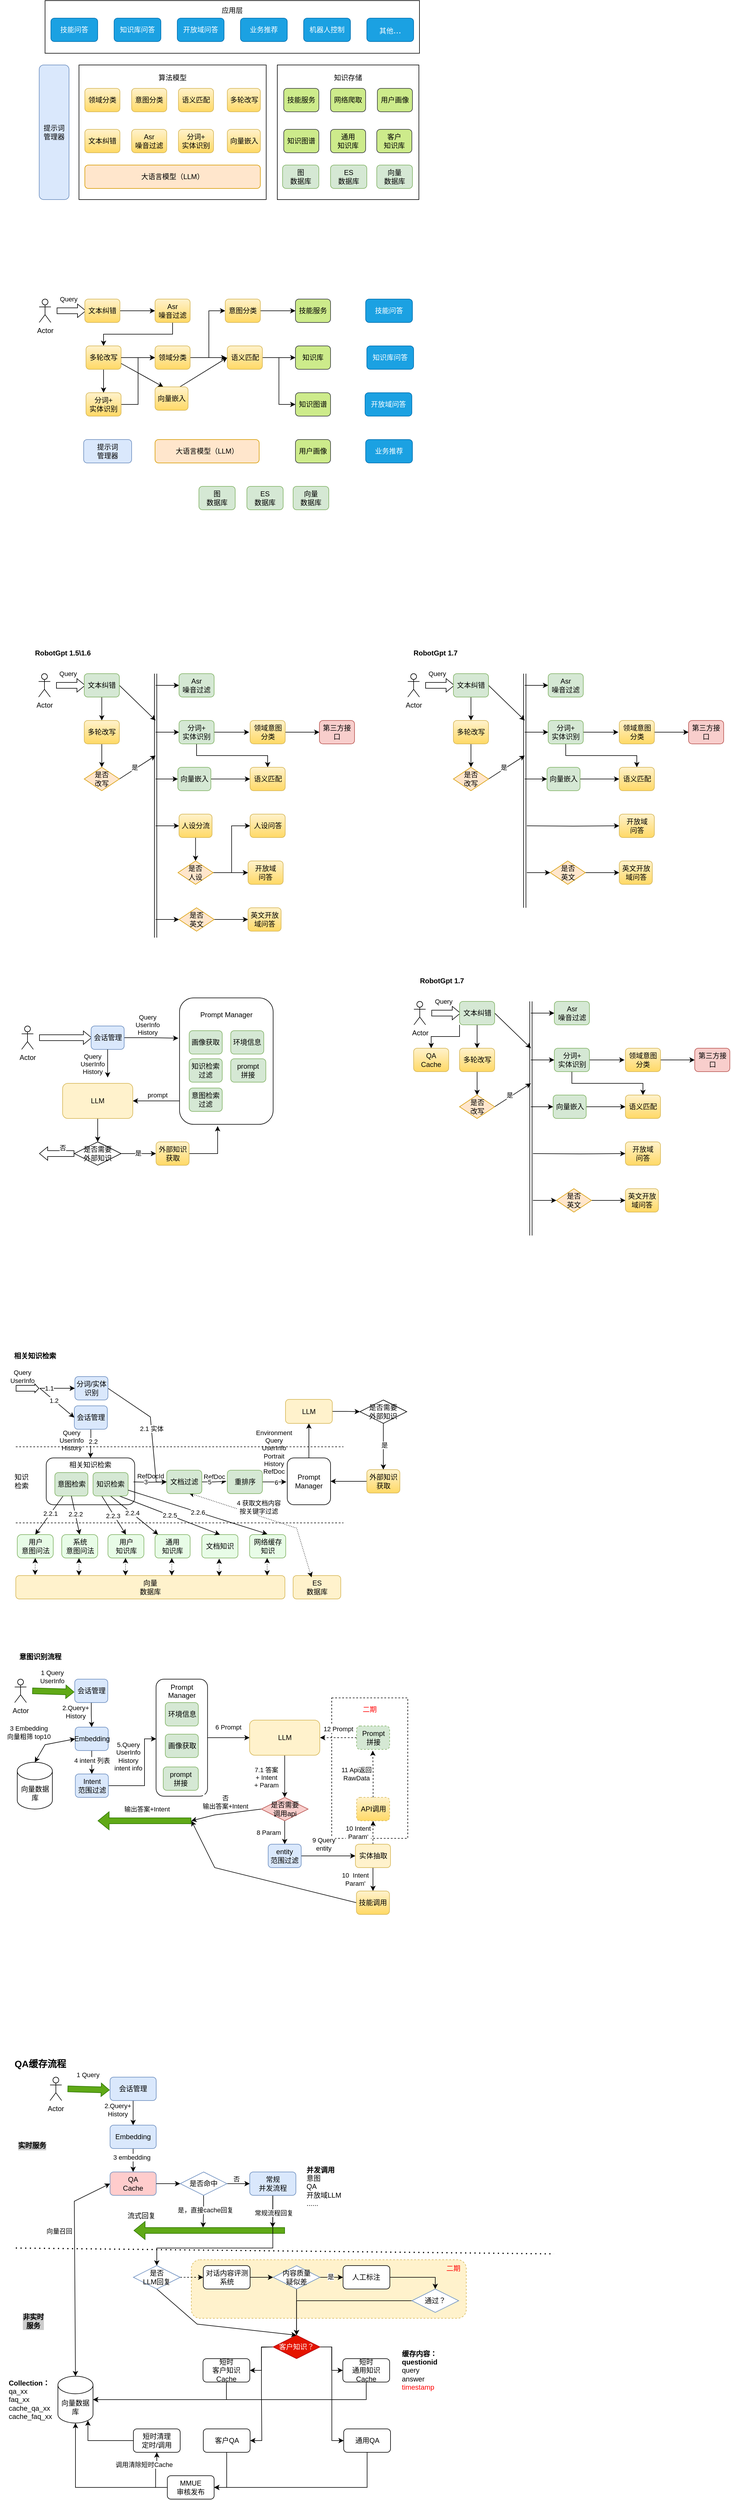 <mxfile version="21.7.5" type="device">
  <diagram name="第 1 页" id="2IsAd4zUsnXnslO65fH5">
    <mxGraphModel dx="1434" dy="844" grid="1" gridSize="10" guides="1" tooltips="1" connect="1" arrows="1" fold="1" page="1" pageScale="1" pageWidth="827" pageHeight="1169" math="0" shadow="0">
      <root>
        <mxCell id="0" />
        <mxCell id="1" parent="0" />
        <mxCell id="cMxFk8mCOA-whGPtLxo3-220" value="" style="rounded=1;whiteSpace=wrap;html=1;dashed=1;fillColor=#fff2cc;strokeColor=#d6b656;" vertex="1" parent="1">
          <mxGeometry x="340" y="3910" width="470" height="100" as="geometry" />
        </mxCell>
        <mxCell id="Vdk8yR6T2NbnqRj1BafO-82" value="&lt;font color=&quot;#ff0000&quot;&gt;二期&lt;br&gt;&lt;br&gt;&lt;br&gt;&lt;br&gt;&lt;br&gt;&lt;br&gt;&lt;br&gt;&lt;br&gt;&lt;br&gt;&lt;br&gt;&lt;br&gt;&lt;br&gt;&lt;br&gt;&lt;br&gt;&lt;br&gt;&lt;/font&gt;" style="rounded=0;whiteSpace=wrap;html=1;dashed=1;" parent="1" vertex="1">
          <mxGeometry x="580" y="2950" width="130" height="240" as="geometry" />
        </mxCell>
        <mxCell id="JHuKoLHsJUjbJj95uedV-28" value="相关知识检索&lt;br&gt;&lt;br&gt;&lt;br&gt;&lt;br&gt;&lt;br&gt;" style="rounded=1;whiteSpace=wrap;html=1;" parent="1" vertex="1">
          <mxGeometry x="92" y="2540" width="151.25" height="80" as="geometry" />
        </mxCell>
        <mxCell id="9dT04foE-P5w3eRzSOSi-28" style="edgeStyle=orthogonalEdgeStyle;rounded=0;orthogonalLoop=1;jettySize=auto;html=1;entryX=1;entryY=0.5;entryDx=0;entryDy=0;exitX=0.001;exitY=0.815;exitDx=0;exitDy=0;exitPerimeter=0;" parent="1" source="9dT04foE-P5w3eRzSOSi-2" target="9dT04foE-P5w3eRzSOSi-23" edge="1">
          <mxGeometry relative="1" as="geometry">
            <mxPoint x="310" y="1930" as="sourcePoint" />
          </mxGeometry>
        </mxCell>
        <mxCell id="9dT04foE-P5w3eRzSOSi-30" value="prompt" style="edgeLabel;html=1;align=center;verticalAlign=middle;resizable=0;points=[];" parent="9dT04foE-P5w3eRzSOSi-28" vertex="1" connectable="0">
          <mxGeometry x="0.227" relative="1" as="geometry">
            <mxPoint x="11" y="-10" as="offset" />
          </mxGeometry>
        </mxCell>
        <mxCell id="9dT04foE-P5w3eRzSOSi-2" value="Prompt Manager&lt;br&gt;&lt;br&gt;&lt;br&gt;&lt;br&gt;&lt;br&gt;&lt;br&gt;&lt;br&gt;&lt;br&gt;&lt;br&gt;&lt;br&gt;&lt;br&gt;&lt;br&gt;" style="rounded=1;whiteSpace=wrap;html=1;" parent="1" vertex="1">
          <mxGeometry x="319.88" y="1754" width="160" height="216" as="geometry" />
        </mxCell>
        <mxCell id="Qh1LjhPjBVEHw7r-CYuR-25" value="知识存储&lt;br&gt;&lt;br&gt;&lt;br&gt;&lt;br&gt;&lt;br&gt;&lt;br&gt;&lt;br&gt;&lt;br&gt;&lt;br&gt;&lt;br&gt;&lt;br&gt;&lt;br&gt;&lt;br&gt;&lt;br&gt;" style="rounded=0;whiteSpace=wrap;html=1;fillStyle=cross-hatch;" parent="1" vertex="1">
          <mxGeometry x="487" y="160" width="242" height="230" as="geometry" />
        </mxCell>
        <mxCell id="Qh1LjhPjBVEHw7r-CYuR-36" value="应用层&lt;br&gt;&lt;br&gt;&lt;br&gt;&lt;br&gt;&lt;br&gt;" style="rounded=0;whiteSpace=wrap;html=1;fillStyle=cross-hatch;" parent="1" vertex="1">
          <mxGeometry x="90" y="50" width="640" height="90" as="geometry" />
        </mxCell>
        <mxCell id="Qh1LjhPjBVEHw7r-CYuR-16" value="算法模型&lt;br&gt;&lt;br&gt;&lt;br&gt;&lt;br&gt;&lt;br&gt;&lt;br&gt;&lt;br&gt;&lt;br&gt;&lt;br&gt;&lt;br&gt;&lt;br&gt;&lt;br&gt;&lt;br&gt;&lt;br&gt;" style="rounded=0;whiteSpace=wrap;html=1;fillStyle=cross-hatch;" parent="1" vertex="1">
          <mxGeometry x="148" y="160" width="320" height="230" as="geometry" />
        </mxCell>
        <mxCell id="Qh1LjhPjBVEHw7r-CYuR-6" value="意图分类" style="rounded=1;whiteSpace=wrap;html=1;fillColor=#fff2cc;strokeColor=#d6b656;gradientColor=#ffd966;" parent="1" vertex="1">
          <mxGeometry x="238" y="200" width="60" height="40" as="geometry" />
        </mxCell>
        <mxCell id="Qh1LjhPjBVEHw7r-CYuR-7" value="大语言模型（LLM）" style="rounded=1;whiteSpace=wrap;html=1;fillColor=#ffe6cc;strokeColor=#d79b00;" parent="1" vertex="1">
          <mxGeometry x="158" y="331" width="300" height="40" as="geometry" />
        </mxCell>
        <mxCell id="Qh1LjhPjBVEHw7r-CYuR-8" value="提示词&lt;br&gt;管理器" style="rounded=1;whiteSpace=wrap;html=1;fillColor=#dae8fc;strokeColor=#6c8ebf;" parent="1" vertex="1">
          <mxGeometry x="156" y="800" width="82" height="40" as="geometry" />
        </mxCell>
        <mxCell id="Qh1LjhPjBVEHw7r-CYuR-9" value="Asr&lt;br&gt;噪音过滤" style="rounded=1;whiteSpace=wrap;html=1;fillColor=#fff2cc;strokeColor=#d6b656;gradientColor=#ffd966;" parent="1" vertex="1">
          <mxGeometry x="238" y="270" width="60" height="40" as="geometry" />
        </mxCell>
        <mxCell id="Qh1LjhPjBVEHw7r-CYuR-10" value="语义匹配" style="rounded=1;whiteSpace=wrap;html=1;fillColor=#fff2cc;strokeColor=#d6b656;gradientColor=#ffd966;" parent="1" vertex="1">
          <mxGeometry x="318" y="200" width="60" height="40" as="geometry" />
        </mxCell>
        <mxCell id="Qh1LjhPjBVEHw7r-CYuR-11" value="多轮改写" style="rounded=1;whiteSpace=wrap;html=1;fillColor=#fff2cc;strokeColor=#d6b656;gradientColor=#ffd966;" parent="1" vertex="1">
          <mxGeometry x="401.5" y="200" width="56.5" height="40" as="geometry" />
        </mxCell>
        <mxCell id="Qh1LjhPjBVEHw7r-CYuR-12" value="技能问答" style="rounded=1;whiteSpace=wrap;html=1;fillColor=#1ba1e2;fontColor=#ffffff;strokeColor=#006EAF;" parent="1" vertex="1">
          <mxGeometry x="100" y="80" width="80" height="40" as="geometry" />
        </mxCell>
        <mxCell id="Qh1LjhPjBVEHw7r-CYuR-13" value="知识库问答" style="rounded=1;whiteSpace=wrap;html=1;fillColor=#1ba1e2;fontColor=#ffffff;strokeColor=#006EAF;" parent="1" vertex="1">
          <mxGeometry x="208" y="80" width="80" height="40" as="geometry" />
        </mxCell>
        <mxCell id="Qh1LjhPjBVEHw7r-CYuR-14" value="开放域问答" style="rounded=1;whiteSpace=wrap;html=1;fillColor=#1ba1e2;fontColor=#ffffff;strokeColor=#006EAF;" parent="1" vertex="1">
          <mxGeometry x="316" y="80" width="80" height="40" as="geometry" />
        </mxCell>
        <mxCell id="Qh1LjhPjBVEHw7r-CYuR-17" value="分词+&lt;br&gt;实体识别" style="rounded=1;whiteSpace=wrap;html=1;fillColor=#fff2cc;strokeColor=#d6b656;gradientColor=#ffd966;" parent="1" vertex="1">
          <mxGeometry x="318" y="270" width="60" height="40" as="geometry" />
        </mxCell>
        <mxCell id="Qh1LjhPjBVEHw7r-CYuR-18" value="文本纠错" style="rounded=1;whiteSpace=wrap;html=1;fillColor=#fff2cc;strokeColor=#d6b656;gradientColor=#ffd966;" parent="1" vertex="1">
          <mxGeometry x="158" y="270" width="60" height="40" as="geometry" />
        </mxCell>
        <mxCell id="Qh1LjhPjBVEHw7r-CYuR-19" value="领域分类" style="rounded=1;whiteSpace=wrap;html=1;fillColor=#fff2cc;strokeColor=#d6b656;gradientColor=#ffd966;" parent="1" vertex="1">
          <mxGeometry x="158" y="200" width="60" height="40" as="geometry" />
        </mxCell>
        <mxCell id="Qh1LjhPjBVEHw7r-CYuR-20" value="向量嵌入" style="rounded=1;whiteSpace=wrap;html=1;fillColor=#fff2cc;strokeColor=#d6b656;gradientColor=#ffd966;" parent="1" vertex="1">
          <mxGeometry x="401.5" y="270" width="56.5" height="40" as="geometry" />
        </mxCell>
        <mxCell id="Qh1LjhPjBVEHw7r-CYuR-21" value="技能服务" style="rounded=1;whiteSpace=wrap;html=1;fillColor=#cdeb8b;strokeColor=#36393d;" parent="1" vertex="1">
          <mxGeometry x="498" y="200" width="60" height="40" as="geometry" />
        </mxCell>
        <mxCell id="Qh1LjhPjBVEHw7r-CYuR-22" value="客户&lt;br&gt;知识库" style="rounded=1;whiteSpace=wrap;html=1;fillColor=#cdeb8b;strokeColor=#36393d;" parent="1" vertex="1">
          <mxGeometry x="657" y="270" width="60" height="40" as="geometry" />
        </mxCell>
        <mxCell id="Qh1LjhPjBVEHw7r-CYuR-23" value="通用&lt;br&gt;知识库" style="rounded=1;whiteSpace=wrap;html=1;fillColor=#cdeb8b;strokeColor=#36393d;" parent="1" vertex="1">
          <mxGeometry x="578" y="270" width="60" height="40" as="geometry" />
        </mxCell>
        <mxCell id="Qh1LjhPjBVEHw7r-CYuR-24" value="知识图谱" style="rounded=1;whiteSpace=wrap;html=1;fillColor=#cdeb8b;strokeColor=#36393d;" parent="1" vertex="1">
          <mxGeometry x="498" y="270" width="60" height="40" as="geometry" />
        </mxCell>
        <mxCell id="Qh1LjhPjBVEHw7r-CYuR-26" value="图&lt;br&gt;数据库" style="rounded=1;whiteSpace=wrap;html=1;fillColor=#d5e8d4;strokeColor=#82b366;" parent="1" vertex="1">
          <mxGeometry x="496" y="331" width="62" height="40" as="geometry" />
        </mxCell>
        <mxCell id="Qh1LjhPjBVEHw7r-CYuR-27" value="ES&lt;br&gt;数据库" style="rounded=1;whiteSpace=wrap;html=1;fillColor=#d5e8d4;strokeColor=#82b366;" parent="1" vertex="1">
          <mxGeometry x="578" y="331" width="62" height="40" as="geometry" />
        </mxCell>
        <mxCell id="Qh1LjhPjBVEHw7r-CYuR-28" value="向量&lt;br&gt;数据库" style="rounded=1;whiteSpace=wrap;html=1;fillColor=#d5e8d4;strokeColor=#82b366;" parent="1" vertex="1">
          <mxGeometry x="657" y="331" width="61" height="40" as="geometry" />
        </mxCell>
        <mxCell id="Qh1LjhPjBVEHw7r-CYuR-29" value="业务推荐" style="rounded=1;whiteSpace=wrap;html=1;fillColor=#1ba1e2;fontColor=#ffffff;strokeColor=#006EAF;" parent="1" vertex="1">
          <mxGeometry x="424" y="80" width="80" height="40" as="geometry" />
        </mxCell>
        <mxCell id="Qh1LjhPjBVEHw7r-CYuR-30" value="用户画像" style="rounded=1;whiteSpace=wrap;html=1;fillColor=#cdeb8b;strokeColor=#36393d;" parent="1" vertex="1">
          <mxGeometry x="658" y="200" width="60" height="40" as="geometry" />
        </mxCell>
        <mxCell id="Qh1LjhPjBVEHw7r-CYuR-31" value="网络爬取" style="rounded=1;whiteSpace=wrap;html=1;fillColor=#cdeb8b;strokeColor=#36393d;" parent="1" vertex="1">
          <mxGeometry x="578" y="200" width="60" height="40" as="geometry" />
        </mxCell>
        <mxCell id="Qh1LjhPjBVEHw7r-CYuR-32" value="机器人控制" style="rounded=1;whiteSpace=wrap;html=1;fillColor=#1ba1e2;fontColor=#ffffff;strokeColor=#006EAF;" parent="1" vertex="1">
          <mxGeometry x="532" y="80" width="80" height="40" as="geometry" />
        </mxCell>
        <mxCell id="Qh1LjhPjBVEHw7r-CYuR-33" value="其他&lt;font style=&quot;font-size: 16px;&quot;&gt;...&lt;/font&gt;" style="rounded=1;whiteSpace=wrap;html=1;fillColor=#1ba1e2;fontColor=#ffffff;strokeColor=#006EAF;" parent="1" vertex="1">
          <mxGeometry x="640" y="80" width="80" height="40" as="geometry" />
        </mxCell>
        <mxCell id="Qh1LjhPjBVEHw7r-CYuR-37" value="Actor" style="shape=umlActor;verticalLabelPosition=bottom;verticalAlign=top;html=1;outlineConnect=0;" parent="1" vertex="1">
          <mxGeometry x="80" y="560" width="20" height="40" as="geometry" />
        </mxCell>
        <mxCell id="Qh1LjhPjBVEHw7r-CYuR-38" value="" style="shape=flexArrow;endArrow=classic;html=1;rounded=0;endWidth=12;endSize=4.33;" parent="1" edge="1">
          <mxGeometry width="50" height="50" relative="1" as="geometry">
            <mxPoint x="110" y="580" as="sourcePoint" />
            <mxPoint x="160" y="580" as="targetPoint" />
          </mxGeometry>
        </mxCell>
        <mxCell id="Qh1LjhPjBVEHw7r-CYuR-39" value="Query" style="edgeLabel;html=1;align=center;verticalAlign=middle;resizable=0;points=[];" parent="Qh1LjhPjBVEHw7r-CYuR-38" vertex="1" connectable="0">
          <mxGeometry x="-0.52" y="2" relative="1" as="geometry">
            <mxPoint x="8" y="-18" as="offset" />
          </mxGeometry>
        </mxCell>
        <mxCell id="Qh1LjhPjBVEHw7r-CYuR-42" style="edgeStyle=orthogonalEdgeStyle;rounded=0;orthogonalLoop=1;jettySize=auto;html=1;exitX=1;exitY=0.5;exitDx=0;exitDy=0;entryX=0;entryY=0.5;entryDx=0;entryDy=0;" parent="1" source="Qh1LjhPjBVEHw7r-CYuR-40" target="Qh1LjhPjBVEHw7r-CYuR-41" edge="1">
          <mxGeometry relative="1" as="geometry" />
        </mxCell>
        <mxCell id="Qh1LjhPjBVEHw7r-CYuR-40" value="文本纠错" style="rounded=1;whiteSpace=wrap;html=1;fillColor=#fff2cc;strokeColor=#d6b656;gradientColor=#ffd966;" parent="1" vertex="1">
          <mxGeometry x="158" y="560" width="60" height="40" as="geometry" />
        </mxCell>
        <mxCell id="Qh1LjhPjBVEHw7r-CYuR-45" style="edgeStyle=orthogonalEdgeStyle;rounded=0;orthogonalLoop=1;jettySize=auto;html=1;exitX=0.5;exitY=1;exitDx=0;exitDy=0;entryX=0.5;entryY=0;entryDx=0;entryDy=0;" parent="1" source="Qh1LjhPjBVEHw7r-CYuR-41" target="Qh1LjhPjBVEHw7r-CYuR-43" edge="1">
          <mxGeometry relative="1" as="geometry" />
        </mxCell>
        <mxCell id="Qh1LjhPjBVEHw7r-CYuR-41" value="Asr&lt;br style=&quot;border-color: var(--border-color);&quot;&gt;噪音过滤" style="rounded=1;whiteSpace=wrap;html=1;fillColor=#fff2cc;strokeColor=#d6b656;gradientColor=#ffd966;" parent="1" vertex="1">
          <mxGeometry x="278" y="560" width="60" height="40" as="geometry" />
        </mxCell>
        <mxCell id="Qh1LjhPjBVEHw7r-CYuR-46" style="edgeStyle=orthogonalEdgeStyle;rounded=0;orthogonalLoop=1;jettySize=auto;html=1;exitX=0.5;exitY=1;exitDx=0;exitDy=0;entryX=0.5;entryY=0;entryDx=0;entryDy=0;" parent="1" source="Qh1LjhPjBVEHw7r-CYuR-43" target="Qh1LjhPjBVEHw7r-CYuR-44" edge="1">
          <mxGeometry relative="1" as="geometry" />
        </mxCell>
        <mxCell id="Qh1LjhPjBVEHw7r-CYuR-43" value="多轮改写" style="rounded=1;whiteSpace=wrap;html=1;fillColor=#fff2cc;strokeColor=#d6b656;gradientColor=#ffd966;" parent="1" vertex="1">
          <mxGeometry x="160" y="640" width="60" height="40" as="geometry" />
        </mxCell>
        <mxCell id="Qh1LjhPjBVEHw7r-CYuR-49" style="edgeStyle=orthogonalEdgeStyle;rounded=0;orthogonalLoop=1;jettySize=auto;html=1;exitX=1;exitY=0.5;exitDx=0;exitDy=0;entryX=0;entryY=0.5;entryDx=0;entryDy=0;" parent="1" source="Qh1LjhPjBVEHw7r-CYuR-43" target="Qh1LjhPjBVEHw7r-CYuR-48" edge="1">
          <mxGeometry relative="1" as="geometry" />
        </mxCell>
        <mxCell id="Qh1LjhPjBVEHw7r-CYuR-56" style="edgeStyle=orthogonalEdgeStyle;rounded=0;orthogonalLoop=1;jettySize=auto;html=1;exitX=1;exitY=0.5;exitDx=0;exitDy=0;entryX=0;entryY=0.5;entryDx=0;entryDy=0;" parent="1" source="Qh1LjhPjBVEHw7r-CYuR-44" target="Qh1LjhPjBVEHw7r-CYuR-48" edge="1">
          <mxGeometry relative="1" as="geometry" />
        </mxCell>
        <mxCell id="Qh1LjhPjBVEHw7r-CYuR-44" value="分词+&lt;br&gt;实体识别" style="rounded=1;whiteSpace=wrap;html=1;fillColor=#fff2cc;strokeColor=#d6b656;gradientColor=#ffd966;" parent="1" vertex="1">
          <mxGeometry x="160" y="720" width="60" height="40" as="geometry" />
        </mxCell>
        <mxCell id="Qh1LjhPjBVEHw7r-CYuR-51" style="edgeStyle=orthogonalEdgeStyle;rounded=0;orthogonalLoop=1;jettySize=auto;html=1;exitX=1;exitY=0.5;exitDx=0;exitDy=0;entryX=0;entryY=0.5;entryDx=0;entryDy=0;" parent="1" source="Qh1LjhPjBVEHw7r-CYuR-48" target="Qh1LjhPjBVEHw7r-CYuR-50" edge="1">
          <mxGeometry relative="1" as="geometry">
            <Array as="points">
              <mxPoint x="370" y="660" />
              <mxPoint x="370" y="580" />
            </Array>
          </mxGeometry>
        </mxCell>
        <mxCell id="Qh1LjhPjBVEHw7r-CYuR-58" style="edgeStyle=orthogonalEdgeStyle;rounded=0;orthogonalLoop=1;jettySize=auto;html=1;exitX=1;exitY=0.5;exitDx=0;exitDy=0;" parent="1" source="Qh1LjhPjBVEHw7r-CYuR-48" edge="1">
          <mxGeometry relative="1" as="geometry">
            <mxPoint x="400" y="660" as="targetPoint" />
          </mxGeometry>
        </mxCell>
        <mxCell id="_FVbefLX-QKdetm8-caL-20" style="rounded=0;orthogonalLoop=1;jettySize=auto;html=1;exitX=1;exitY=0.75;exitDx=0;exitDy=0;entryX=0.25;entryY=0;entryDx=0;entryDy=0;" parent="1" source="Qh1LjhPjBVEHw7r-CYuR-43" target="_FVbefLX-QKdetm8-caL-19" edge="1">
          <mxGeometry relative="1" as="geometry" />
        </mxCell>
        <mxCell id="Qh1LjhPjBVEHw7r-CYuR-48" value="领域分类" style="rounded=1;whiteSpace=wrap;html=1;fillColor=#fff2cc;strokeColor=#d6b656;gradientColor=#ffd966;" parent="1" vertex="1">
          <mxGeometry x="278" y="640" width="60" height="40" as="geometry" />
        </mxCell>
        <mxCell id="Qh1LjhPjBVEHw7r-CYuR-55" style="edgeStyle=orthogonalEdgeStyle;rounded=0;orthogonalLoop=1;jettySize=auto;html=1;exitX=1;exitY=0.5;exitDx=0;exitDy=0;entryX=0;entryY=0.5;entryDx=0;entryDy=0;" parent="1" source="Qh1LjhPjBVEHw7r-CYuR-50" target="Qh1LjhPjBVEHw7r-CYuR-54" edge="1">
          <mxGeometry relative="1" as="geometry" />
        </mxCell>
        <mxCell id="Qh1LjhPjBVEHw7r-CYuR-50" value="意图分类" style="rounded=1;whiteSpace=wrap;html=1;fillColor=#fff2cc;strokeColor=#d6b656;gradientColor=#ffd966;" parent="1" vertex="1">
          <mxGeometry x="398" y="560" width="60" height="40" as="geometry" />
        </mxCell>
        <mxCell id="_FVbefLX-QKdetm8-caL-9" style="edgeStyle=orthogonalEdgeStyle;rounded=0;orthogonalLoop=1;jettySize=auto;html=1;exitX=1;exitY=0.5;exitDx=0;exitDy=0;entryX=0;entryY=0.5;entryDx=0;entryDy=0;" parent="1" source="Qh1LjhPjBVEHw7r-CYuR-53" target="Qh1LjhPjBVEHw7r-CYuR-61" edge="1">
          <mxGeometry relative="1" as="geometry" />
        </mxCell>
        <mxCell id="_FVbefLX-QKdetm8-caL-18" style="edgeStyle=orthogonalEdgeStyle;rounded=0;orthogonalLoop=1;jettySize=auto;html=1;exitX=1;exitY=0.5;exitDx=0;exitDy=0;entryX=0;entryY=0.5;entryDx=0;entryDy=0;" parent="1" source="Qh1LjhPjBVEHw7r-CYuR-53" target="_FVbefLX-QKdetm8-caL-17" edge="1">
          <mxGeometry relative="1" as="geometry" />
        </mxCell>
        <mxCell id="Qh1LjhPjBVEHw7r-CYuR-53" value="语义匹配" style="rounded=1;whiteSpace=wrap;html=1;fillColor=#fff2cc;strokeColor=#d6b656;gradientColor=#ffd966;" parent="1" vertex="1">
          <mxGeometry x="401.5" y="640" width="60" height="40" as="geometry" />
        </mxCell>
        <mxCell id="Qh1LjhPjBVEHw7r-CYuR-54" value="技能服务" style="rounded=1;whiteSpace=wrap;html=1;fillColor=#cdeb8b;strokeColor=#36393d;" parent="1" vertex="1">
          <mxGeometry x="518" y="560" width="60" height="40" as="geometry" />
        </mxCell>
        <mxCell id="Qh1LjhPjBVEHw7r-CYuR-57" value="大语言模型（LLM）" style="rounded=1;whiteSpace=wrap;html=1;fillColor=#ffe6cc;strokeColor=#d79b00;movable=1;resizable=1;rotatable=1;deletable=1;editable=1;locked=0;connectable=1;" parent="1" vertex="1">
          <mxGeometry x="278" y="800" width="178" height="40" as="geometry" />
        </mxCell>
        <mxCell id="Qh1LjhPjBVEHw7r-CYuR-59" value="技能问答" style="rounded=1;whiteSpace=wrap;html=1;fillColor=#1ba1e2;fontColor=#ffffff;strokeColor=#006EAF;" parent="1" vertex="1">
          <mxGeometry x="638" y="560" width="80" height="40" as="geometry" />
        </mxCell>
        <mxCell id="Qh1LjhPjBVEHw7r-CYuR-60" value="知识库问答" style="rounded=1;whiteSpace=wrap;html=1;fillColor=#1ba1e2;fontColor=#ffffff;strokeColor=#006EAF;" parent="1" vertex="1">
          <mxGeometry x="640" y="640" width="80" height="40" as="geometry" />
        </mxCell>
        <mxCell id="Qh1LjhPjBVEHw7r-CYuR-61" value="知识库" style="rounded=1;whiteSpace=wrap;html=1;fillColor=#cdeb8b;strokeColor=#36393d;" parent="1" vertex="1">
          <mxGeometry x="518" y="640" width="60" height="40" as="geometry" />
        </mxCell>
        <mxCell id="mllX7h126u6g7e8m-Z3b-2" value="提示词&lt;br&gt;管理器" style="rounded=1;whiteSpace=wrap;html=1;fillColor=#dae8fc;strokeColor=#6c8ebf;" parent="1" vertex="1">
          <mxGeometry x="80" y="160" width="51" height="230" as="geometry" />
        </mxCell>
        <mxCell id="_FVbefLX-QKdetm8-caL-3" value="开放域问答" style="rounded=1;whiteSpace=wrap;html=1;fillColor=#1ba1e2;fontColor=#ffffff;strokeColor=#006EAF;" parent="1" vertex="1">
          <mxGeometry x="637" y="720" width="80" height="40" as="geometry" />
        </mxCell>
        <mxCell id="_FVbefLX-QKdetm8-caL-4" value="业务推荐" style="rounded=1;whiteSpace=wrap;html=1;fillColor=#1ba1e2;fontColor=#ffffff;strokeColor=#006EAF;" parent="1" vertex="1">
          <mxGeometry x="638" y="800" width="80" height="40" as="geometry" />
        </mxCell>
        <mxCell id="_FVbefLX-QKdetm8-caL-16" value="用户画像" style="rounded=1;whiteSpace=wrap;html=1;fillColor=#cdeb8b;strokeColor=#36393d;" parent="1" vertex="1">
          <mxGeometry x="518" y="800" width="60" height="40" as="geometry" />
        </mxCell>
        <mxCell id="_FVbefLX-QKdetm8-caL-17" value="知识图谱" style="rounded=1;whiteSpace=wrap;html=1;fillColor=#cdeb8b;strokeColor=#36393d;" parent="1" vertex="1">
          <mxGeometry x="518" y="720" width="60" height="40" as="geometry" />
        </mxCell>
        <mxCell id="_FVbefLX-QKdetm8-caL-21" style="rounded=0;orthogonalLoop=1;jettySize=auto;html=1;exitX=0.75;exitY=0;exitDx=0;exitDy=0;entryX=0;entryY=0.5;entryDx=0;entryDy=0;" parent="1" source="_FVbefLX-QKdetm8-caL-19" target="Qh1LjhPjBVEHw7r-CYuR-53" edge="1">
          <mxGeometry relative="1" as="geometry" />
        </mxCell>
        <mxCell id="_FVbefLX-QKdetm8-caL-19" value="向量嵌入" style="rounded=1;whiteSpace=wrap;html=1;fillColor=#fff2cc;strokeColor=#d6b656;gradientColor=#ffd966;" parent="1" vertex="1">
          <mxGeometry x="278" y="710" width="56.5" height="40" as="geometry" />
        </mxCell>
        <mxCell id="_FVbefLX-QKdetm8-caL-22" value="图&lt;br&gt;数据库" style="rounded=1;whiteSpace=wrap;html=1;fillColor=#d5e8d4;strokeColor=#82b366;" parent="1" vertex="1">
          <mxGeometry x="353" y="880" width="62" height="40" as="geometry" />
        </mxCell>
        <mxCell id="_FVbefLX-QKdetm8-caL-23" value="ES&lt;br&gt;数据库" style="rounded=1;whiteSpace=wrap;html=1;fillColor=#d5e8d4;strokeColor=#82b366;" parent="1" vertex="1">
          <mxGeometry x="435" y="880" width="62" height="40" as="geometry" />
        </mxCell>
        <mxCell id="_FVbefLX-QKdetm8-caL-24" value="向量&lt;br&gt;数据库" style="rounded=1;whiteSpace=wrap;html=1;fillColor=#d5e8d4;strokeColor=#82b366;" parent="1" vertex="1">
          <mxGeometry x="514" y="880" width="61" height="40" as="geometry" />
        </mxCell>
        <mxCell id="B0URk4bAJOQ_Uvy1PQAy-1" value="Actor" style="shape=umlActor;verticalLabelPosition=bottom;verticalAlign=top;html=1;outlineConnect=0;" parent="1" vertex="1">
          <mxGeometry x="79" y="1200" width="20" height="40" as="geometry" />
        </mxCell>
        <mxCell id="B0URk4bAJOQ_Uvy1PQAy-2" value="" style="shape=flexArrow;endArrow=classic;html=1;rounded=0;endWidth=12;endSize=4.33;" parent="1" edge="1">
          <mxGeometry width="50" height="50" relative="1" as="geometry">
            <mxPoint x="109" y="1220" as="sourcePoint" />
            <mxPoint x="159" y="1220" as="targetPoint" />
          </mxGeometry>
        </mxCell>
        <mxCell id="B0URk4bAJOQ_Uvy1PQAy-3" value="Query" style="edgeLabel;html=1;align=center;verticalAlign=middle;resizable=0;points=[];" parent="B0URk4bAJOQ_Uvy1PQAy-2" vertex="1" connectable="0">
          <mxGeometry x="-0.52" y="2" relative="1" as="geometry">
            <mxPoint x="8" y="-18" as="offset" />
          </mxGeometry>
        </mxCell>
        <mxCell id="B0URk4bAJOQ_Uvy1PQAy-8" style="edgeStyle=orthogonalEdgeStyle;rounded=0;orthogonalLoop=1;jettySize=auto;html=1;exitX=0.5;exitY=1;exitDx=0;exitDy=0;entryX=0.5;entryY=0;entryDx=0;entryDy=0;" parent="1" source="B0URk4bAJOQ_Uvy1PQAy-4" target="B0URk4bAJOQ_Uvy1PQAy-7" edge="1">
          <mxGeometry relative="1" as="geometry" />
        </mxCell>
        <mxCell id="B0URk4bAJOQ_Uvy1PQAy-17" style="rounded=0;orthogonalLoop=1;jettySize=auto;html=1;exitX=1;exitY=0.5;exitDx=0;exitDy=0;" parent="1" source="B0URk4bAJOQ_Uvy1PQAy-4" edge="1">
          <mxGeometry relative="1" as="geometry">
            <mxPoint x="279" y="1280" as="targetPoint" />
          </mxGeometry>
        </mxCell>
        <mxCell id="B0URk4bAJOQ_Uvy1PQAy-4" value="文本纠错" style="rounded=1;whiteSpace=wrap;html=1;fillColor=#d5e8d4;strokeColor=#82b366;" parent="1" vertex="1">
          <mxGeometry x="157" y="1200" width="60" height="40" as="geometry" />
        </mxCell>
        <mxCell id="B0URk4bAJOQ_Uvy1PQAy-5" value="Asr&lt;br style=&quot;border-color: var(--border-color);&quot;&gt;噪音过滤" style="rounded=1;whiteSpace=wrap;html=1;fillColor=#d5e8d4;strokeColor=#82b366;" parent="1" vertex="1">
          <mxGeometry x="319" y="1200" width="60" height="40" as="geometry" />
        </mxCell>
        <mxCell id="B0URk4bAJOQ_Uvy1PQAy-20" style="edgeStyle=orthogonalEdgeStyle;rounded=0;orthogonalLoop=1;jettySize=auto;html=1;exitX=0.5;exitY=1;exitDx=0;exitDy=0;" parent="1" source="B0URk4bAJOQ_Uvy1PQAy-7" target="B0URk4bAJOQ_Uvy1PQAy-19" edge="1">
          <mxGeometry relative="1" as="geometry" />
        </mxCell>
        <mxCell id="B0URk4bAJOQ_Uvy1PQAy-7" value="多轮改写" style="rounded=1;whiteSpace=wrap;html=1;fillColor=#fff2cc;strokeColor=#d6b656;gradientColor=#ffd966;" parent="1" vertex="1">
          <mxGeometry x="157" y="1280" width="60" height="40" as="geometry" />
        </mxCell>
        <mxCell id="B0URk4bAJOQ_Uvy1PQAy-13" style="edgeStyle=orthogonalEdgeStyle;rounded=0;orthogonalLoop=1;jettySize=auto;html=1;exitX=1;exitY=0.5;exitDx=0;exitDy=0;" parent="1" source="B0URk4bAJOQ_Uvy1PQAy-9" edge="1">
          <mxGeometry relative="1" as="geometry">
            <mxPoint x="439" y="1300" as="targetPoint" />
          </mxGeometry>
        </mxCell>
        <mxCell id="B0URk4bAJOQ_Uvy1PQAy-15" style="edgeStyle=orthogonalEdgeStyle;rounded=0;orthogonalLoop=1;jettySize=auto;html=1;exitX=0.5;exitY=1;exitDx=0;exitDy=0;" parent="1" source="B0URk4bAJOQ_Uvy1PQAy-9" target="B0URk4bAJOQ_Uvy1PQAy-11" edge="1">
          <mxGeometry relative="1" as="geometry" />
        </mxCell>
        <mxCell id="B0URk4bAJOQ_Uvy1PQAy-9" value="分词+&lt;br&gt;实体识别" style="rounded=1;whiteSpace=wrap;html=1;fillColor=#d5e8d4;strokeColor=#82b366;" parent="1" vertex="1">
          <mxGeometry x="319" y="1280" width="60" height="40" as="geometry" />
        </mxCell>
        <mxCell id="B0URk4bAJOQ_Uvy1PQAy-40" style="edgeStyle=orthogonalEdgeStyle;rounded=0;orthogonalLoop=1;jettySize=auto;html=1;exitX=1;exitY=0.5;exitDx=0;exitDy=0;entryX=0;entryY=0.5;entryDx=0;entryDy=0;" parent="1" source="B0URk4bAJOQ_Uvy1PQAy-10" target="B0URk4bAJOQ_Uvy1PQAy-39" edge="1">
          <mxGeometry relative="1" as="geometry" />
        </mxCell>
        <mxCell id="B0URk4bAJOQ_Uvy1PQAy-10" value="领域意图分类" style="rounded=1;whiteSpace=wrap;html=1;fillColor=#fff2cc;strokeColor=#d6b656;gradientColor=#ffd966;" parent="1" vertex="1">
          <mxGeometry x="440.5" y="1280" width="60" height="40" as="geometry" />
        </mxCell>
        <mxCell id="B0URk4bAJOQ_Uvy1PQAy-11" value="语义匹配" style="rounded=1;whiteSpace=wrap;html=1;fillColor=#fff2cc;strokeColor=#d6b656;gradientColor=#ffd966;" parent="1" vertex="1">
          <mxGeometry x="440.5" y="1360" width="60" height="40" as="geometry" />
        </mxCell>
        <mxCell id="B0URk4bAJOQ_Uvy1PQAy-14" style="edgeStyle=orthogonalEdgeStyle;rounded=0;orthogonalLoop=1;jettySize=auto;html=1;exitX=1;exitY=0.5;exitDx=0;exitDy=0;entryX=0;entryY=0.5;entryDx=0;entryDy=0;" parent="1" source="B0URk4bAJOQ_Uvy1PQAy-12" target="B0URk4bAJOQ_Uvy1PQAy-11" edge="1">
          <mxGeometry relative="1" as="geometry" />
        </mxCell>
        <mxCell id="B0URk4bAJOQ_Uvy1PQAy-12" value="向量嵌入" style="rounded=1;whiteSpace=wrap;html=1;fillColor=#d5e8d4;strokeColor=#82b366;" parent="1" vertex="1">
          <mxGeometry x="317" y="1360" width="56.5" height="40" as="geometry" />
        </mxCell>
        <mxCell id="B0URk4bAJOQ_Uvy1PQAy-22" style="rounded=0;orthogonalLoop=1;jettySize=auto;html=1;exitX=1;exitY=0.5;exitDx=0;exitDy=0;" parent="1" source="B0URk4bAJOQ_Uvy1PQAy-19" edge="1">
          <mxGeometry relative="1" as="geometry">
            <mxPoint x="279" y="1340" as="targetPoint" />
          </mxGeometry>
        </mxCell>
        <mxCell id="B0URk4bAJOQ_Uvy1PQAy-26" value="是" style="edgeLabel;html=1;align=center;verticalAlign=middle;resizable=0;points=[];" parent="B0URk4bAJOQ_Uvy1PQAy-22" vertex="1" connectable="0">
          <mxGeometry x="-0.137" y="3" relative="1" as="geometry">
            <mxPoint as="offset" />
          </mxGeometry>
        </mxCell>
        <mxCell id="B0URk4bAJOQ_Uvy1PQAy-19" value="是否&lt;br&gt;改写" style="rhombus;whiteSpace=wrap;html=1;fillColor=#ffe6cc;strokeColor=#d79b00;" parent="1" vertex="1">
          <mxGeometry x="157" y="1360" width="60" height="40" as="geometry" />
        </mxCell>
        <mxCell id="B0URk4bAJOQ_Uvy1PQAy-21" value="" style="endArrow=none;html=1;rounded=0;shape=link;" parent="1" edge="1">
          <mxGeometry width="50" height="50" relative="1" as="geometry">
            <mxPoint x="279" y="1651" as="sourcePoint" />
            <mxPoint x="279" y="1200" as="targetPoint" />
          </mxGeometry>
        </mxCell>
        <mxCell id="B0URk4bAJOQ_Uvy1PQAy-23" value="" style="endArrow=classic;html=1;rounded=0;entryX=0;entryY=0.5;entryDx=0;entryDy=0;" parent="1" target="B0URk4bAJOQ_Uvy1PQAy-5" edge="1">
          <mxGeometry width="50" height="50" relative="1" as="geometry">
            <mxPoint x="279" y="1220" as="sourcePoint" />
            <mxPoint x="449" y="1480" as="targetPoint" />
          </mxGeometry>
        </mxCell>
        <mxCell id="B0URk4bAJOQ_Uvy1PQAy-24" value="" style="endArrow=classic;html=1;rounded=0;entryX=0;entryY=0.5;entryDx=0;entryDy=0;" parent="1" target="B0URk4bAJOQ_Uvy1PQAy-9" edge="1">
          <mxGeometry width="50" height="50" relative="1" as="geometry">
            <mxPoint x="279" y="1300" as="sourcePoint" />
            <mxPoint x="509" y="1510" as="targetPoint" />
          </mxGeometry>
        </mxCell>
        <mxCell id="B0URk4bAJOQ_Uvy1PQAy-25" value="" style="endArrow=classic;html=1;rounded=0;entryX=0;entryY=0.5;entryDx=0;entryDy=0;" parent="1" target="B0URk4bAJOQ_Uvy1PQAy-12" edge="1">
          <mxGeometry width="50" height="50" relative="1" as="geometry">
            <mxPoint x="279" y="1380" as="sourcePoint" />
            <mxPoint x="459" y="1460" as="targetPoint" />
          </mxGeometry>
        </mxCell>
        <mxCell id="B0URk4bAJOQ_Uvy1PQAy-32" style="edgeStyle=orthogonalEdgeStyle;rounded=0;orthogonalLoop=1;jettySize=auto;html=1;exitX=0.5;exitY=1;exitDx=0;exitDy=0;entryX=0.5;entryY=0;entryDx=0;entryDy=0;" parent="1" source="B0URk4bAJOQ_Uvy1PQAy-27" target="B0URk4bAJOQ_Uvy1PQAy-31" edge="1">
          <mxGeometry relative="1" as="geometry" />
        </mxCell>
        <mxCell id="B0URk4bAJOQ_Uvy1PQAy-27" value="人设分流" style="rounded=1;whiteSpace=wrap;html=1;fillColor=#fff2cc;strokeColor=#d6b656;gradientColor=#ffd966;" parent="1" vertex="1">
          <mxGeometry x="319" y="1440" width="56.5" height="40" as="geometry" />
        </mxCell>
        <mxCell id="B0URk4bAJOQ_Uvy1PQAy-28" value="" style="endArrow=classic;html=1;rounded=0;entryX=0;entryY=0.5;entryDx=0;entryDy=0;" parent="1" target="B0URk4bAJOQ_Uvy1PQAy-27" edge="1">
          <mxGeometry width="50" height="50" relative="1" as="geometry">
            <mxPoint x="279" y="1460" as="sourcePoint" />
            <mxPoint x="399" y="1520" as="targetPoint" />
          </mxGeometry>
        </mxCell>
        <mxCell id="B0URk4bAJOQ_Uvy1PQAy-29" value="人设问答" style="rounded=1;whiteSpace=wrap;html=1;fillColor=#fff2cc;strokeColor=#d6b656;gradientColor=#ffd966;" parent="1" vertex="1">
          <mxGeometry x="440.5" y="1440" width="60" height="40" as="geometry" />
        </mxCell>
        <mxCell id="B0URk4bAJOQ_Uvy1PQAy-30" value="开放域&lt;br&gt;问答" style="rounded=1;whiteSpace=wrap;html=1;fillColor=#fff2cc;strokeColor=#d6b656;gradientColor=#ffd966;" parent="1" vertex="1">
          <mxGeometry x="437" y="1520" width="60" height="40" as="geometry" />
        </mxCell>
        <mxCell id="B0URk4bAJOQ_Uvy1PQAy-33" style="edgeStyle=orthogonalEdgeStyle;rounded=0;orthogonalLoop=1;jettySize=auto;html=1;exitX=1;exitY=0.5;exitDx=0;exitDy=0;entryX=0;entryY=0.5;entryDx=0;entryDy=0;" parent="1" source="B0URk4bAJOQ_Uvy1PQAy-31" target="B0URk4bAJOQ_Uvy1PQAy-29" edge="1">
          <mxGeometry relative="1" as="geometry" />
        </mxCell>
        <mxCell id="B0URk4bAJOQ_Uvy1PQAy-34" style="edgeStyle=orthogonalEdgeStyle;rounded=0;orthogonalLoop=1;jettySize=auto;html=1;exitX=1;exitY=0.5;exitDx=0;exitDy=0;entryX=0;entryY=0.5;entryDx=0;entryDy=0;" parent="1" source="B0URk4bAJOQ_Uvy1PQAy-31" target="B0URk4bAJOQ_Uvy1PQAy-30" edge="1">
          <mxGeometry relative="1" as="geometry" />
        </mxCell>
        <mxCell id="B0URk4bAJOQ_Uvy1PQAy-31" value="是否&lt;br&gt;人设" style="rhombus;whiteSpace=wrap;html=1;fillColor=#ffe6cc;strokeColor=#d79b00;" parent="1" vertex="1">
          <mxGeometry x="317.25" y="1520" width="60" height="40" as="geometry" />
        </mxCell>
        <mxCell id="B0URk4bAJOQ_Uvy1PQAy-35" value="英文开放域问答" style="rounded=1;whiteSpace=wrap;html=1;fillColor=#fff2cc;strokeColor=#d6b656;gradientColor=#ffd966;" parent="1" vertex="1">
          <mxGeometry x="437" y="1600" width="56.5" height="40" as="geometry" />
        </mxCell>
        <mxCell id="B0URk4bAJOQ_Uvy1PQAy-38" style="edgeStyle=orthogonalEdgeStyle;rounded=0;orthogonalLoop=1;jettySize=auto;html=1;exitX=1;exitY=0.5;exitDx=0;exitDy=0;entryX=0;entryY=0.5;entryDx=0;entryDy=0;" parent="1" source="B0URk4bAJOQ_Uvy1PQAy-36" target="B0URk4bAJOQ_Uvy1PQAy-35" edge="1">
          <mxGeometry relative="1" as="geometry" />
        </mxCell>
        <mxCell id="B0URk4bAJOQ_Uvy1PQAy-36" value="是否&lt;br&gt;英文" style="rhombus;whiteSpace=wrap;html=1;fillColor=#ffe6cc;strokeColor=#d79b00;" parent="1" vertex="1">
          <mxGeometry x="319" y="1600" width="60" height="40" as="geometry" />
        </mxCell>
        <mxCell id="B0URk4bAJOQ_Uvy1PQAy-37" value="" style="endArrow=classic;html=1;rounded=0;entryX=0;entryY=0.5;entryDx=0;entryDy=0;" parent="1" target="B0URk4bAJOQ_Uvy1PQAy-36" edge="1">
          <mxGeometry width="50" height="50" relative="1" as="geometry">
            <mxPoint x="279" y="1620" as="sourcePoint" />
            <mxPoint x="339" y="1650" as="targetPoint" />
          </mxGeometry>
        </mxCell>
        <mxCell id="B0URk4bAJOQ_Uvy1PQAy-39" value="第三方接口" style="rounded=1;whiteSpace=wrap;html=1;fillColor=#f8cecc;strokeColor=#b85450;" parent="1" vertex="1">
          <mxGeometry x="559" y="1280" width="60" height="40" as="geometry" />
        </mxCell>
        <mxCell id="9dT04foE-P5w3eRzSOSi-1" value="画像获取" style="rounded=1;whiteSpace=wrap;html=1;fillColor=#d5e8d4;strokeColor=#82b366;" parent="1" vertex="1">
          <mxGeometry x="336.38" y="1810" width="56.5" height="40" as="geometry" />
        </mxCell>
        <mxCell id="9dT04foE-P5w3eRzSOSi-3" value="Actor" style="shape=umlActor;verticalLabelPosition=bottom;verticalAlign=top;html=1;outlineConnect=0;" parent="1" vertex="1">
          <mxGeometry x="50" y="1802" width="20" height="40" as="geometry" />
        </mxCell>
        <mxCell id="9dT04foE-P5w3eRzSOSi-4" value="" style="shape=flexArrow;endArrow=classic;html=1;rounded=0;endWidth=12;endSize=4.33;" parent="1" edge="1">
          <mxGeometry width="50" height="50" relative="1" as="geometry">
            <mxPoint x="80" y="1822" as="sourcePoint" />
            <mxPoint x="170" y="1822" as="targetPoint" />
          </mxGeometry>
        </mxCell>
        <mxCell id="9dT04foE-P5w3eRzSOSi-10" value="知识检索&lt;br&gt;过滤" style="rounded=1;whiteSpace=wrap;html=1;fillColor=#d5e8d4;strokeColor=#82b366;" parent="1" vertex="1">
          <mxGeometry x="336.38" y="1858" width="56.5" height="40" as="geometry" />
        </mxCell>
        <mxCell id="9dT04foE-P5w3eRzSOSi-14" value="意图检索&lt;br&gt;过滤" style="rounded=1;whiteSpace=wrap;html=1;fillColor=#d5e8d4;strokeColor=#82b366;" parent="1" vertex="1">
          <mxGeometry x="336.38" y="1908" width="56.5" height="40" as="geometry" />
        </mxCell>
        <mxCell id="9dT04foE-P5w3eRzSOSi-16" value="环境信息" style="rounded=1;whiteSpace=wrap;html=1;fillColor=#d5e8d4;strokeColor=#82b366;" parent="1" vertex="1">
          <mxGeometry x="407.38" y="1810" width="56.5" height="40" as="geometry" />
        </mxCell>
        <mxCell id="9dT04foE-P5w3eRzSOSi-17" value="prompt&lt;br&gt;拼接" style="rounded=1;whiteSpace=wrap;html=1;fillColor=#d5e8d4;strokeColor=#82b366;" parent="1" vertex="1">
          <mxGeometry x="407.38" y="1858" width="60" height="40" as="geometry" />
        </mxCell>
        <mxCell id="9dT04foE-P5w3eRzSOSi-21" style="edgeStyle=orthogonalEdgeStyle;rounded=0;orthogonalLoop=1;jettySize=auto;html=1;exitX=1;exitY=0.5;exitDx=0;exitDy=0;entryX=-0.013;entryY=0.319;entryDx=0;entryDy=0;entryPerimeter=0;" parent="1" source="9dT04foE-P5w3eRzSOSi-18" target="9dT04foE-P5w3eRzSOSi-2" edge="1">
          <mxGeometry relative="1" as="geometry" />
        </mxCell>
        <mxCell id="9dT04foE-P5w3eRzSOSi-22" value="Query&lt;br style=&quot;border-color: var(--border-color);&quot;&gt;UserInfo&lt;br&gt;History" style="edgeLabel;html=1;align=center;verticalAlign=middle;resizable=0;points=[];" parent="9dT04foE-P5w3eRzSOSi-21" vertex="1" connectable="0">
          <mxGeometry x="-0.151" y="4" relative="1" as="geometry">
            <mxPoint y="-18" as="offset" />
          </mxGeometry>
        </mxCell>
        <mxCell id="9dT04foE-P5w3eRzSOSi-18" value="会话管理" style="rounded=1;whiteSpace=wrap;html=1;fillColor=#dae8fc;strokeColor=#6c8ebf;" parent="1" vertex="1">
          <mxGeometry x="168.75" y="1802" width="56.5" height="40" as="geometry" />
        </mxCell>
        <mxCell id="9dT04foE-P5w3eRzSOSi-32" style="edgeStyle=orthogonalEdgeStyle;rounded=0;orthogonalLoop=1;jettySize=auto;html=1;exitX=0.5;exitY=1;exitDx=0;exitDy=0;entryX=0.5;entryY=0;entryDx=0;entryDy=0;" parent="1" source="9dT04foE-P5w3eRzSOSi-23" target="9dT04foE-P5w3eRzSOSi-31" edge="1">
          <mxGeometry relative="1" as="geometry" />
        </mxCell>
        <mxCell id="9dT04foE-P5w3eRzSOSi-23" value="LLM" style="rounded=1;whiteSpace=wrap;html=1;fillColor=#fff2cc;strokeColor=#d6b656;" parent="1" vertex="1">
          <mxGeometry x="120" y="1900" width="120" height="60" as="geometry" />
        </mxCell>
        <mxCell id="9dT04foE-P5w3eRzSOSi-24" value="" style="endArrow=classic;html=1;rounded=0;exitX=0.5;exitY=1;exitDx=0;exitDy=0;" parent="1" source="9dT04foE-P5w3eRzSOSi-18" edge="1">
          <mxGeometry width="50" height="50" relative="1" as="geometry">
            <mxPoint x="170" y="1910" as="sourcePoint" />
            <mxPoint x="197" y="1890" as="targetPoint" />
          </mxGeometry>
        </mxCell>
        <mxCell id="9dT04foE-P5w3eRzSOSi-29" value="Query&lt;br style=&quot;border-color: var(--border-color);&quot;&gt;UserInfo&lt;br style=&quot;border-color: var(--border-color);&quot;&gt;History" style="edgeLabel;html=1;align=center;verticalAlign=middle;resizable=0;points=[];" parent="9dT04foE-P5w3eRzSOSi-24" vertex="1" connectable="0">
          <mxGeometry x="-0.316" relative="1" as="geometry">
            <mxPoint x="-26" y="8" as="offset" />
          </mxGeometry>
        </mxCell>
        <mxCell id="9dT04foE-P5w3eRzSOSi-38" style="edgeStyle=orthogonalEdgeStyle;rounded=0;orthogonalLoop=1;jettySize=auto;html=1;exitX=1;exitY=0.5;exitDx=0;exitDy=0;entryX=0;entryY=0.5;entryDx=0;entryDy=0;" parent="1" source="9dT04foE-P5w3eRzSOSi-31" target="9dT04foE-P5w3eRzSOSi-37" edge="1">
          <mxGeometry relative="1" as="geometry" />
        </mxCell>
        <mxCell id="9dT04foE-P5w3eRzSOSi-39" value="是" style="edgeLabel;html=1;align=center;verticalAlign=middle;resizable=0;points=[];" parent="9dT04foE-P5w3eRzSOSi-38" vertex="1" connectable="0">
          <mxGeometry x="-0.029" y="1" relative="1" as="geometry">
            <mxPoint as="offset" />
          </mxGeometry>
        </mxCell>
        <mxCell id="9dT04foE-P5w3eRzSOSi-31" value="是否需要&lt;br&gt;外部知识" style="rhombus;whiteSpace=wrap;html=1;" parent="1" vertex="1">
          <mxGeometry x="140" y="2000" width="80" height="40" as="geometry" />
        </mxCell>
        <mxCell id="9dT04foE-P5w3eRzSOSi-33" value="" style="shape=flexArrow;endArrow=classic;html=1;rounded=0;exitX=0;exitY=0.5;exitDx=0;exitDy=0;endWidth=12;endSize=4.33;" parent="1" source="9dT04foE-P5w3eRzSOSi-31" edge="1">
          <mxGeometry width="50" height="50" relative="1" as="geometry">
            <mxPoint x="30" y="2060" as="sourcePoint" />
            <mxPoint x="80" y="2020" as="targetPoint" />
          </mxGeometry>
        </mxCell>
        <mxCell id="9dT04foE-P5w3eRzSOSi-35" value="否" style="edgeLabel;html=1;align=center;verticalAlign=middle;resizable=0;points=[];" parent="9dT04foE-P5w3eRzSOSi-33" vertex="1" connectable="0">
          <mxGeometry x="-0.433" y="-8" relative="1" as="geometry">
            <mxPoint x="-3" y="-2" as="offset" />
          </mxGeometry>
        </mxCell>
        <mxCell id="9dT04foE-P5w3eRzSOSi-40" style="edgeStyle=orthogonalEdgeStyle;rounded=0;orthogonalLoop=1;jettySize=auto;html=1;exitX=1;exitY=0.5;exitDx=0;exitDy=0;entryX=0.407;entryY=1.014;entryDx=0;entryDy=0;entryPerimeter=0;" parent="1" source="9dT04foE-P5w3eRzSOSi-37" target="9dT04foE-P5w3eRzSOSi-2" edge="1">
          <mxGeometry relative="1" as="geometry" />
        </mxCell>
        <mxCell id="9dT04foE-P5w3eRzSOSi-37" value="外部知识获取" style="rounded=1;whiteSpace=wrap;html=1;fillColor=#fff2cc;strokeColor=#d6b656;gradientColor=#ffd966;" parent="1" vertex="1">
          <mxGeometry x="279.75" y="2000" width="56.5" height="40" as="geometry" />
        </mxCell>
        <mxCell id="JHuKoLHsJUjbJj95uedV-1" value="用户&lt;br&gt;知识库" style="rounded=1;whiteSpace=wrap;html=1;fillColor=#E8FCE7;strokeColor=#82b366;arcSize=18;" parent="1" vertex="1">
          <mxGeometry x="197.5" y="2671" width="61.5" height="40" as="geometry" />
        </mxCell>
        <mxCell id="JHuKoLHsJUjbJj95uedV-2" value="相关知识检索" style="text;html=1;strokeColor=none;fillColor=none;align=center;verticalAlign=middle;whiteSpace=wrap;rounded=0;fontStyle=1" parent="1" vertex="1">
          <mxGeometry x="13.25" y="2351" width="120" height="30" as="geometry" />
        </mxCell>
        <mxCell id="JHuKoLHsJUjbJj95uedV-5" value="通用&lt;br&gt;知识库" style="rounded=1;whiteSpace=wrap;html=1;fillColor=#E8FCE7;strokeColor=#82b366;" parent="1" vertex="1">
          <mxGeometry x="278" y="2671" width="60" height="40" as="geometry" />
        </mxCell>
        <mxCell id="JHuKoLHsJUjbJj95uedV-6" value="文档知识" style="rounded=1;whiteSpace=wrap;html=1;fillColor=#E8FCE7;strokeColor=#82b366;" parent="1" vertex="1">
          <mxGeometry x="358" y="2671" width="61.75" height="40" as="geometry" />
        </mxCell>
        <mxCell id="JHuKoLHsJUjbJj95uedV-7" value="向量&lt;br&gt;数据库" style="rounded=1;whiteSpace=wrap;html=1;fillColor=#fff2cc;strokeColor=#d6b656;" parent="1" vertex="1">
          <mxGeometry x="40" y="2741" width="460" height="40" as="geometry" />
        </mxCell>
        <mxCell id="JHuKoLHsJUjbJj95uedV-9" style="rounded=0;orthogonalLoop=1;jettySize=auto;html=1;exitX=0.25;exitY=1;exitDx=0;exitDy=0;entryX=0.5;entryY=0;entryDx=0;entryDy=0;" parent="1" source="JHuKoLHsJUjbJj95uedV-8" target="JHuKoLHsJUjbJj95uedV-1" edge="1">
          <mxGeometry relative="1" as="geometry" />
        </mxCell>
        <mxCell id="JHuKoLHsJUjbJj95uedV-68" value="2.2.3" style="edgeLabel;html=1;align=center;verticalAlign=middle;resizable=0;points=[];" parent="JHuKoLHsJUjbJj95uedV-9" vertex="1" connectable="0">
          <mxGeometry x="-0.029" y="-2" relative="1" as="geometry">
            <mxPoint as="offset" />
          </mxGeometry>
        </mxCell>
        <mxCell id="JHuKoLHsJUjbJj95uedV-10" style="rounded=0;orthogonalLoop=1;jettySize=auto;html=1;exitX=0.5;exitY=1;exitDx=0;exitDy=0;" parent="1" source="JHuKoLHsJUjbJj95uedV-8" target="JHuKoLHsJUjbJj95uedV-5" edge="1">
          <mxGeometry relative="1" as="geometry" />
        </mxCell>
        <mxCell id="JHuKoLHsJUjbJj95uedV-69" value="2.2.4" style="edgeLabel;html=1;align=center;verticalAlign=middle;resizable=0;points=[];" parent="JHuKoLHsJUjbJj95uedV-10" vertex="1" connectable="0">
          <mxGeometry x="-0.112" y="1" relative="1" as="geometry">
            <mxPoint as="offset" />
          </mxGeometry>
        </mxCell>
        <mxCell id="JHuKoLHsJUjbJj95uedV-11" value="2.2.5" style="rounded=0;orthogonalLoop=1;jettySize=auto;html=1;exitX=0.75;exitY=1;exitDx=0;exitDy=0;entryX=0.5;entryY=0;entryDx=0;entryDy=0;" parent="1" source="JHuKoLHsJUjbJj95uedV-8" target="JHuKoLHsJUjbJj95uedV-6" edge="1">
          <mxGeometry x="-0.001" relative="1" as="geometry">
            <Array as="points" />
            <mxPoint as="offset" />
          </mxGeometry>
        </mxCell>
        <mxCell id="JHuKoLHsJUjbJj95uedV-18" style="edgeStyle=orthogonalEdgeStyle;rounded=0;orthogonalLoop=1;jettySize=auto;html=1;exitX=1;exitY=0.5;exitDx=0;exitDy=0;entryX=0;entryY=0.5;entryDx=0;entryDy=0;" parent="1" target="JHuKoLHsJUjbJj95uedV-56" edge="1">
          <mxGeometry relative="1" as="geometry">
            <mxPoint x="241.25" y="2581" as="sourcePoint" />
            <mxPoint x="290" y="2581" as="targetPoint" />
          </mxGeometry>
        </mxCell>
        <mxCell id="JHuKoLHsJUjbJj95uedV-31" value="RefDocId" style="edgeLabel;html=1;align=center;verticalAlign=middle;resizable=0;points=[];" parent="JHuKoLHsJUjbJj95uedV-18" vertex="1" connectable="0">
          <mxGeometry x="-0.041" y="-1" relative="1" as="geometry">
            <mxPoint x="1" y="-12" as="offset" />
          </mxGeometry>
        </mxCell>
        <mxCell id="JHuKoLHsJUjbJj95uedV-65" value="3" style="edgeLabel;html=1;align=center;verticalAlign=middle;resizable=0;points=[];" parent="JHuKoLHsJUjbJj95uedV-18" vertex="1" connectable="0">
          <mxGeometry x="-0.276" y="1" relative="1" as="geometry">
            <mxPoint as="offset" />
          </mxGeometry>
        </mxCell>
        <mxCell id="JHuKoLHsJUjbJj95uedV-8" value="知识检索" style="rounded=1;whiteSpace=wrap;html=1;fillColor=#d5e8d4;strokeColor=#82b366;" parent="1" vertex="1">
          <mxGeometry x="172" y="2565" width="60" height="40" as="geometry" />
        </mxCell>
        <mxCell id="JHuKoLHsJUjbJj95uedV-13" value="" style="endArrow=classic;startArrow=classic;html=1;rounded=0;dashed=1;dashPattern=1 2;" parent="1" edge="1">
          <mxGeometry width="50" height="50" relative="1" as="geometry">
            <mxPoint x="148" y="2741" as="sourcePoint" />
            <mxPoint x="148" y="2711" as="targetPoint" />
          </mxGeometry>
        </mxCell>
        <mxCell id="JHuKoLHsJUjbJj95uedV-14" value="" style="endArrow=classic;startArrow=classic;html=1;rounded=0;dashed=1;dashPattern=1 2;" parent="1" edge="1">
          <mxGeometry width="50" height="50" relative="1" as="geometry">
            <mxPoint x="227.5" y="2741" as="sourcePoint" />
            <mxPoint x="227.5" y="2711" as="targetPoint" />
          </mxGeometry>
        </mxCell>
        <mxCell id="JHuKoLHsJUjbJj95uedV-16" value="" style="endArrow=classic;startArrow=classic;html=1;rounded=0;dashed=1;dashPattern=1 2;" parent="1" edge="1">
          <mxGeometry width="50" height="50" relative="1" as="geometry">
            <mxPoint x="306.63" y="2741" as="sourcePoint" />
            <mxPoint x="306.63" y="2711" as="targetPoint" />
          </mxGeometry>
        </mxCell>
        <mxCell id="JHuKoLHsJUjbJj95uedV-30" style="edgeStyle=orthogonalEdgeStyle;rounded=0;orthogonalLoop=1;jettySize=auto;html=1;exitX=1;exitY=0.5;exitDx=0;exitDy=0;" parent="1" source="JHuKoLHsJUjbJj95uedV-17" edge="1">
          <mxGeometry relative="1" as="geometry">
            <mxPoint x="502.5" y="2581" as="targetPoint" />
          </mxGeometry>
        </mxCell>
        <mxCell id="JHuKoLHsJUjbJj95uedV-70" value="6" style="edgeLabel;html=1;align=center;verticalAlign=middle;resizable=0;points=[];" parent="JHuKoLHsJUjbJj95uedV-30" vertex="1" connectable="0">
          <mxGeometry x="0.157" relative="1" as="geometry">
            <mxPoint as="offset" />
          </mxGeometry>
        </mxCell>
        <mxCell id="6rvX-wpiXOfWMyyo8gyd-12" value="Environment&lt;br&gt;Query&lt;br style=&quot;border-color: var(--border-color);&quot;&gt;UserInfo&lt;br&gt;Portrait&lt;br style=&quot;border-color: var(--border-color);&quot;&gt;History&lt;br&gt;RefDoc" style="edgeLabel;html=1;align=center;verticalAlign=middle;resizable=0;points=[];" parent="JHuKoLHsJUjbJj95uedV-30" vertex="1" connectable="0">
          <mxGeometry x="-0.269" y="-2" relative="1" as="geometry">
            <mxPoint x="4" y="-53" as="offset" />
          </mxGeometry>
        </mxCell>
        <mxCell id="JHuKoLHsJUjbJj95uedV-17" value="重排序" style="rounded=1;whiteSpace=wrap;html=1;fillColor=#d5e8d4;strokeColor=#82b366;" parent="1" vertex="1">
          <mxGeometry x="401.5" y="2561" width="60" height="40" as="geometry" />
        </mxCell>
        <mxCell id="JHuKoLHsJUjbJj95uedV-23" style="rounded=0;orthogonalLoop=1;jettySize=auto;html=1;exitX=0.25;exitY=1;exitDx=0;exitDy=0;entryX=0.5;entryY=0;entryDx=0;entryDy=0;" parent="1" source="JHuKoLHsJUjbJj95uedV-21" target="JHuKoLHsJUjbJj95uedV-22" edge="1">
          <mxGeometry relative="1" as="geometry" />
        </mxCell>
        <mxCell id="JHuKoLHsJUjbJj95uedV-67" value="2.2.1" style="edgeLabel;html=1;align=center;verticalAlign=middle;resizable=0;points=[];" parent="JHuKoLHsJUjbJj95uedV-23" vertex="1" connectable="0">
          <mxGeometry x="-0.053" relative="1" as="geometry">
            <mxPoint y="-1" as="offset" />
          </mxGeometry>
        </mxCell>
        <mxCell id="JHuKoLHsJUjbJj95uedV-21" value="意图检索" style="rounded=1;whiteSpace=wrap;html=1;fillColor=#d5e8d4;strokeColor=#82b366;" parent="1" vertex="1">
          <mxGeometry x="106.75" y="2565" width="56.5" height="40" as="geometry" />
        </mxCell>
        <mxCell id="JHuKoLHsJUjbJj95uedV-22" value="用户&lt;br&gt;意图问法" style="rounded=1;whiteSpace=wrap;html=1;fillColor=#E8FCE7;strokeColor=#82b366;arcSize=18;" parent="1" vertex="1">
          <mxGeometry x="42.5" y="2671" width="61.5" height="40" as="geometry" />
        </mxCell>
        <mxCell id="6rvX-wpiXOfWMyyo8gyd-21" style="edgeStyle=orthogonalEdgeStyle;rounded=0;orthogonalLoop=1;jettySize=auto;html=1;exitX=0.5;exitY=0;exitDx=0;exitDy=0;entryX=0.5;entryY=1;entryDx=0;entryDy=0;" parent="1" source="JHuKoLHsJUjbJj95uedV-29" target="6rvX-wpiXOfWMyyo8gyd-20" edge="1">
          <mxGeometry relative="1" as="geometry" />
        </mxCell>
        <mxCell id="JHuKoLHsJUjbJj95uedV-29" value="Prompt&lt;br&gt;Manager" style="rounded=1;whiteSpace=wrap;html=1;" parent="1" vertex="1">
          <mxGeometry x="504" y="2540" width="74" height="80" as="geometry" />
        </mxCell>
        <mxCell id="JHuKoLHsJUjbJj95uedV-34" style="edgeStyle=orthogonalEdgeStyle;rounded=0;orthogonalLoop=1;jettySize=auto;html=1;entryX=0.5;entryY=0;entryDx=0;entryDy=0;exitX=0.5;exitY=1;exitDx=0;exitDy=0;" parent="1" source="JHuKoLHsJUjbJj95uedV-36" target="JHuKoLHsJUjbJj95uedV-28" edge="1">
          <mxGeometry relative="1" as="geometry">
            <mxPoint x="271.63" y="2402" as="targetPoint" />
            <mxPoint x="330" y="2401" as="sourcePoint" />
            <Array as="points">
              <mxPoint x="169" y="2501" />
              <mxPoint x="168" y="2501" />
            </Array>
          </mxGeometry>
        </mxCell>
        <mxCell id="JHuKoLHsJUjbJj95uedV-35" value="Query&lt;br style=&quot;border-color: var(--border-color);&quot;&gt;UserInfo&lt;br&gt;History" style="edgeLabel;html=1;align=center;verticalAlign=middle;resizable=0;points=[];" parent="JHuKoLHsJUjbJj95uedV-34" vertex="1" connectable="0">
          <mxGeometry x="-0.151" y="4" relative="1" as="geometry">
            <mxPoint x="-37" y="-2" as="offset" />
          </mxGeometry>
        </mxCell>
        <mxCell id="JHuKoLHsJUjbJj95uedV-64" value="2.2" style="edgeLabel;html=1;align=center;verticalAlign=middle;resizable=0;points=[];" parent="JHuKoLHsJUjbJj95uedV-34" vertex="1" connectable="0">
          <mxGeometry x="-0.153" y="4" relative="1" as="geometry">
            <mxPoint as="offset" />
          </mxGeometry>
        </mxCell>
        <mxCell id="JHuKoLHsJUjbJj95uedV-36" value="会话管理" style="rounded=1;whiteSpace=wrap;html=1;fillColor=#dae8fc;strokeColor=#6c8ebf;" parent="1" vertex="1">
          <mxGeometry x="140" y="2451" width="56.5" height="40" as="geometry" />
        </mxCell>
        <mxCell id="JHuKoLHsJUjbJj95uedV-39" value="" style="shape=flexArrow;endArrow=classic;html=1;rounded=0;endWidth=4;endSize=2;" parent="1" edge="1">
          <mxGeometry width="50" height="50" relative="1" as="geometry">
            <mxPoint x="40" y="2421" as="sourcePoint" />
            <mxPoint x="80" y="2421" as="targetPoint" />
          </mxGeometry>
        </mxCell>
        <mxCell id="JHuKoLHsJUjbJj95uedV-40" value="Query&lt;br style=&quot;border-color: var(--border-color);&quot;&gt;UserInfo" style="edgeLabel;html=1;align=center;verticalAlign=middle;resizable=0;points=[];" parent="JHuKoLHsJUjbJj95uedV-39" vertex="1" connectable="0">
          <mxGeometry x="-0.45" y="-2" relative="1" as="geometry">
            <mxPoint y="-22" as="offset" />
          </mxGeometry>
        </mxCell>
        <mxCell id="JHuKoLHsJUjbJj95uedV-41" value="" style="endArrow=classic;html=1;rounded=0;entryX=0;entryY=0.5;entryDx=0;entryDy=0;" parent="1" target="JHuKoLHsJUjbJj95uedV-36" edge="1">
          <mxGeometry width="50" height="50" relative="1" as="geometry">
            <mxPoint x="81" y="2421" as="sourcePoint" />
            <mxPoint x="131" y="2341" as="targetPoint" />
          </mxGeometry>
        </mxCell>
        <mxCell id="JHuKoLHsJUjbJj95uedV-63" value="1.2" style="edgeLabel;html=1;align=center;verticalAlign=middle;resizable=0;points=[];" parent="JHuKoLHsJUjbJj95uedV-41" vertex="1" connectable="0">
          <mxGeometry x="-0.185" y="-1" relative="1" as="geometry">
            <mxPoint as="offset" />
          </mxGeometry>
        </mxCell>
        <mxCell id="JHuKoLHsJUjbJj95uedV-47" value="ES&lt;br&gt;数据库" style="rounded=1;whiteSpace=wrap;html=1;fillColor=#fff2cc;strokeColor=#d6b656;" parent="1" vertex="1">
          <mxGeometry x="514" y="2741" width="81.5" height="40" as="geometry" />
        </mxCell>
        <mxCell id="JHuKoLHsJUjbJj95uedV-49" value="" style="endArrow=classic;startArrow=classic;html=1;rounded=0;dashed=1;dashPattern=1 2;entryX=0.5;entryY=1;entryDx=0;entryDy=0;" parent="1" target="JHuKoLHsJUjbJj95uedV-22" edge="1">
          <mxGeometry width="50" height="50" relative="1" as="geometry">
            <mxPoint x="73" y="2740" as="sourcePoint" />
            <mxPoint x="165" y="2721" as="targetPoint" />
          </mxGeometry>
        </mxCell>
        <mxCell id="JHuKoLHsJUjbJj95uedV-50" value="" style="endArrow=classic;startArrow=classic;html=1;rounded=0;dashed=1;dashPattern=1 2;exitX=0.387;exitY=0.075;exitDx=0;exitDy=0;exitPerimeter=0;entryX=0.633;entryY=0.975;entryDx=0;entryDy=0;entryPerimeter=0;" parent="1" source="JHuKoLHsJUjbJj95uedV-47" target="JHuKoLHsJUjbJj95uedV-56" edge="1">
          <mxGeometry width="50" height="50" relative="1" as="geometry">
            <mxPoint x="530.88" y="2753" as="sourcePoint" />
            <mxPoint x="340" y="2600" as="targetPoint" />
            <Array as="points">
              <mxPoint x="520" y="2660" />
            </Array>
          </mxGeometry>
        </mxCell>
        <mxCell id="JHuKoLHsJUjbJj95uedV-57" value="4 获取文档内容&lt;br&gt;按关键字过滤" style="edgeLabel;html=1;align=center;verticalAlign=middle;resizable=0;points=[];" parent="JHuKoLHsJUjbJj95uedV-50" vertex="1" connectable="0">
          <mxGeometry x="0.141" y="-1" relative="1" as="geometry">
            <mxPoint x="4" y="-13" as="offset" />
          </mxGeometry>
        </mxCell>
        <mxCell id="JHuKoLHsJUjbJj95uedV-54" style="rounded=0;orthogonalLoop=1;jettySize=auto;html=1;exitX=1;exitY=0.5;exitDx=0;exitDy=0;entryX=0;entryY=0.5;entryDx=0;entryDy=0;" parent="1" source="JHuKoLHsJUjbJj95uedV-52" target="JHuKoLHsJUjbJj95uedV-56" edge="1">
          <mxGeometry relative="1" as="geometry">
            <Array as="points">
              <mxPoint x="270" y="2470" />
              <mxPoint x="280" y="2581" />
            </Array>
          </mxGeometry>
        </mxCell>
        <mxCell id="JHuKoLHsJUjbJj95uedV-55" value="2.1 实体" style="edgeLabel;html=1;align=center;verticalAlign=middle;resizable=0;points=[];" parent="JHuKoLHsJUjbJj95uedV-54" vertex="1" connectable="0">
          <mxGeometry x="-0.011" relative="1" as="geometry">
            <mxPoint as="offset" />
          </mxGeometry>
        </mxCell>
        <mxCell id="JHuKoLHsJUjbJj95uedV-52" value="分词/实体识别" style="rounded=1;whiteSpace=wrap;html=1;fillColor=#dae8fc;strokeColor=#6c8ebf;" parent="1" vertex="1">
          <mxGeometry x="141" y="2401" width="56.5" height="40" as="geometry" />
        </mxCell>
        <mxCell id="JHuKoLHsJUjbJj95uedV-53" value="" style="endArrow=classic;html=1;rounded=0;entryX=0;entryY=0.5;entryDx=0;entryDy=0;" parent="1" target="JHuKoLHsJUjbJj95uedV-52" edge="1">
          <mxGeometry width="50" height="50" relative="1" as="geometry">
            <mxPoint x="81" y="2421" as="sourcePoint" />
            <mxPoint x="131" y="2371" as="targetPoint" />
          </mxGeometry>
        </mxCell>
        <mxCell id="JHuKoLHsJUjbJj95uedV-62" value="1.1" style="edgeLabel;html=1;align=center;verticalAlign=middle;resizable=0;points=[];" parent="JHuKoLHsJUjbJj95uedV-53" vertex="1" connectable="0">
          <mxGeometry x="-0.467" relative="1" as="geometry">
            <mxPoint as="offset" />
          </mxGeometry>
        </mxCell>
        <mxCell id="JHuKoLHsJUjbJj95uedV-60" style="edgeStyle=orthogonalEdgeStyle;rounded=0;orthogonalLoop=1;jettySize=auto;html=1;exitX=1;exitY=0.5;exitDx=0;exitDy=0;" parent="1" source="JHuKoLHsJUjbJj95uedV-56" edge="1">
          <mxGeometry relative="1" as="geometry">
            <mxPoint x="400" y="2580" as="targetPoint" />
          </mxGeometry>
        </mxCell>
        <mxCell id="JHuKoLHsJUjbJj95uedV-61" value="RefDoc" style="edgeLabel;html=1;align=center;verticalAlign=middle;resizable=0;points=[];" parent="JHuKoLHsJUjbJj95uedV-60" vertex="1" connectable="0">
          <mxGeometry x="-0.106" y="1" relative="1" as="geometry">
            <mxPoint x="2" y="-8" as="offset" />
          </mxGeometry>
        </mxCell>
        <mxCell id="JHuKoLHsJUjbJj95uedV-66" value="5" style="edgeLabel;html=1;align=center;verticalAlign=middle;resizable=0;points=[];" parent="JHuKoLHsJUjbJj95uedV-60" vertex="1" connectable="0">
          <mxGeometry x="-0.388" relative="1" as="geometry">
            <mxPoint as="offset" />
          </mxGeometry>
        </mxCell>
        <mxCell id="JHuKoLHsJUjbJj95uedV-56" value="文档过滤" style="rounded=1;whiteSpace=wrap;html=1;fillColor=#d5e8d4;strokeColor=#82b366;" parent="1" vertex="1">
          <mxGeometry x="298" y="2561" width="60" height="40" as="geometry" />
        </mxCell>
        <mxCell id="JHuKoLHsJUjbJj95uedV-71" value="知识&lt;br&gt;检索" style="text;html=1;strokeColor=none;fillColor=none;align=center;verticalAlign=middle;whiteSpace=wrap;rounded=0;" parent="1" vertex="1">
          <mxGeometry x="20" y="2565" width="60" height="30" as="geometry" />
        </mxCell>
        <mxCell id="JHuKoLHsJUjbJj95uedV-73" value="" style="endArrow=none;dashed=1;html=1;rounded=0;" parent="1" edge="1">
          <mxGeometry width="50" height="50" relative="1" as="geometry">
            <mxPoint x="40" y="2521" as="sourcePoint" />
            <mxPoint x="600" y="2521" as="targetPoint" />
          </mxGeometry>
        </mxCell>
        <mxCell id="JHuKoLHsJUjbJj95uedV-74" value="" style="endArrow=none;dashed=1;html=1;rounded=0;" parent="1" edge="1">
          <mxGeometry width="50" height="50" relative="1" as="geometry">
            <mxPoint x="40" y="2651" as="sourcePoint" />
            <mxPoint x="600" y="2651" as="targetPoint" />
          </mxGeometry>
        </mxCell>
        <mxCell id="6rvX-wpiXOfWMyyo8gyd-1" value="系统&lt;br&gt;意图问法" style="rounded=1;whiteSpace=wrap;html=1;fillColor=#E8FCE7;strokeColor=#82b366;arcSize=18;" parent="1" vertex="1">
          <mxGeometry x="118.5" y="2671" width="61.5" height="40" as="geometry" />
        </mxCell>
        <mxCell id="6rvX-wpiXOfWMyyo8gyd-2" value="" style="endArrow=classic;startArrow=classic;html=1;rounded=0;dashed=1;dashPattern=1 2;" parent="1" edge="1">
          <mxGeometry width="50" height="50" relative="1" as="geometry">
            <mxPoint x="387.63" y="2742" as="sourcePoint" />
            <mxPoint x="387.63" y="2712" as="targetPoint" />
          </mxGeometry>
        </mxCell>
        <mxCell id="6rvX-wpiXOfWMyyo8gyd-3" value="网络缓存&lt;br&gt;知识" style="rounded=1;whiteSpace=wrap;html=1;fillColor=#E8FCE7;strokeColor=#82b366;" parent="1" vertex="1">
          <mxGeometry x="439.63" y="2671" width="61.75" height="40" as="geometry" />
        </mxCell>
        <mxCell id="6rvX-wpiXOfWMyyo8gyd-4" value="2.2.6" style="rounded=0;orthogonalLoop=1;jettySize=auto;html=1;exitX=1;exitY=0.75;exitDx=0;exitDy=0;" parent="1" source="JHuKoLHsJUjbJj95uedV-8" edge="1">
          <mxGeometry relative="1" as="geometry">
            <Array as="points" />
            <mxPoint x="227" y="2615" as="sourcePoint" />
            <mxPoint x="470" y="2670" as="targetPoint" />
          </mxGeometry>
        </mxCell>
        <mxCell id="6rvX-wpiXOfWMyyo8gyd-5" style="rounded=0;orthogonalLoop=1;jettySize=auto;html=1;exitX=0.5;exitY=1;exitDx=0;exitDy=0;entryX=0.5;entryY=0;entryDx=0;entryDy=0;" parent="1" source="JHuKoLHsJUjbJj95uedV-21" target="6rvX-wpiXOfWMyyo8gyd-1" edge="1">
          <mxGeometry relative="1" as="geometry">
            <mxPoint x="131" y="2615" as="sourcePoint" />
            <mxPoint x="83" y="2681" as="targetPoint" />
          </mxGeometry>
        </mxCell>
        <mxCell id="6rvX-wpiXOfWMyyo8gyd-6" value="2.2.2" style="edgeLabel;html=1;align=center;verticalAlign=middle;resizable=0;points=[];" parent="6rvX-wpiXOfWMyyo8gyd-5" vertex="1" connectable="0">
          <mxGeometry x="-0.053" relative="1" as="geometry">
            <mxPoint y="-1" as="offset" />
          </mxGeometry>
        </mxCell>
        <mxCell id="6rvX-wpiXOfWMyyo8gyd-11" value="" style="endArrow=classic;startArrow=classic;html=1;rounded=0;dashed=1;dashPattern=1 2;" parent="1" edge="1">
          <mxGeometry width="50" height="50" relative="1" as="geometry">
            <mxPoint x="469.63" y="2741" as="sourcePoint" />
            <mxPoint x="469.63" y="2711" as="targetPoint" />
          </mxGeometry>
        </mxCell>
        <mxCell id="6rvX-wpiXOfWMyyo8gyd-23" style="edgeStyle=orthogonalEdgeStyle;rounded=0;orthogonalLoop=1;jettySize=auto;html=1;exitX=0.5;exitY=1;exitDx=0;exitDy=0;entryX=0.5;entryY=0;entryDx=0;entryDy=0;" parent="1" source="6rvX-wpiXOfWMyyo8gyd-13" target="6rvX-wpiXOfWMyyo8gyd-15" edge="1">
          <mxGeometry relative="1" as="geometry" />
        </mxCell>
        <mxCell id="6rvX-wpiXOfWMyyo8gyd-24" value="是" style="edgeLabel;html=1;align=center;verticalAlign=middle;resizable=0;points=[];" parent="6rvX-wpiXOfWMyyo8gyd-23" vertex="1" connectable="0">
          <mxGeometry x="-0.076" y="1" relative="1" as="geometry">
            <mxPoint as="offset" />
          </mxGeometry>
        </mxCell>
        <mxCell id="6rvX-wpiXOfWMyyo8gyd-13" value="是否需要&lt;br&gt;外部知识" style="rhombus;whiteSpace=wrap;html=1;" parent="1" vertex="1">
          <mxGeometry x="628.25" y="2441" width="80" height="40" as="geometry" />
        </mxCell>
        <mxCell id="6rvX-wpiXOfWMyyo8gyd-19" style="edgeStyle=orthogonalEdgeStyle;rounded=0;orthogonalLoop=1;jettySize=auto;html=1;exitX=0;exitY=0.5;exitDx=0;exitDy=0;entryX=1;entryY=0.5;entryDx=0;entryDy=0;" parent="1" source="6rvX-wpiXOfWMyyo8gyd-15" target="JHuKoLHsJUjbJj95uedV-29" edge="1">
          <mxGeometry relative="1" as="geometry" />
        </mxCell>
        <mxCell id="6rvX-wpiXOfWMyyo8gyd-15" value="外部知识获取" style="rounded=1;whiteSpace=wrap;html=1;fillColor=#fff2cc;strokeColor=#d6b656;gradientColor=#ffd966;" parent="1" vertex="1">
          <mxGeometry x="640" y="2560" width="56.5" height="40" as="geometry" />
        </mxCell>
        <mxCell id="6rvX-wpiXOfWMyyo8gyd-22" style="edgeStyle=orthogonalEdgeStyle;rounded=0;orthogonalLoop=1;jettySize=auto;html=1;exitX=1;exitY=0.5;exitDx=0;exitDy=0;entryX=0;entryY=0.5;entryDx=0;entryDy=0;" parent="1" source="6rvX-wpiXOfWMyyo8gyd-20" target="6rvX-wpiXOfWMyyo8gyd-13" edge="1">
          <mxGeometry relative="1" as="geometry" />
        </mxCell>
        <mxCell id="6rvX-wpiXOfWMyyo8gyd-20" value="LLM" style="rounded=1;whiteSpace=wrap;html=1;fillColor=#fff2cc;strokeColor=#d6b656;" parent="1" vertex="1">
          <mxGeometry x="501" y="2440" width="80" height="41" as="geometry" />
        </mxCell>
        <mxCell id="Vdk8yR6T2NbnqRj1BafO-1" value="意图识别流程" style="text;html=1;strokeColor=none;fillColor=none;align=center;verticalAlign=middle;whiteSpace=wrap;rounded=0;fontStyle=1" parent="1" vertex="1">
          <mxGeometry x="21.75" y="2865" width="120" height="30" as="geometry" />
        </mxCell>
        <mxCell id="Vdk8yR6T2NbnqRj1BafO-56" style="edgeStyle=orthogonalEdgeStyle;rounded=0;orthogonalLoop=1;jettySize=auto;html=1;exitX=1;exitY=0.5;exitDx=0;exitDy=0;entryX=0;entryY=0.5;entryDx=0;entryDy=0;" parent="1" source="Vdk8yR6T2NbnqRj1BafO-10" target="Vdk8yR6T2NbnqRj1BafO-22" edge="1">
          <mxGeometry relative="1" as="geometry">
            <Array as="points">
              <mxPoint x="420" y="3018" />
              <mxPoint x="420" y="3018" />
            </Array>
          </mxGeometry>
        </mxCell>
        <mxCell id="Vdk8yR6T2NbnqRj1BafO-57" value="6 Prompt" style="edgeLabel;html=1;align=center;verticalAlign=middle;resizable=0;points=[];" parent="Vdk8yR6T2NbnqRj1BafO-56" vertex="1" connectable="0">
          <mxGeometry x="-0.158" relative="1" as="geometry">
            <mxPoint x="4" y="-18" as="offset" />
          </mxGeometry>
        </mxCell>
        <mxCell id="Vdk8yR6T2NbnqRj1BafO-10" value="Prompt Manager&lt;br&gt;&lt;br&gt;&lt;br&gt;&lt;br&gt;&lt;br&gt;&lt;br&gt;&lt;br&gt;&lt;br&gt;&lt;br&gt;&lt;br&gt;&lt;br&gt;&lt;br&gt;" style="rounded=1;whiteSpace=wrap;html=1;" parent="1" vertex="1">
          <mxGeometry x="279.75" y="2918" width="88" height="200" as="geometry" />
        </mxCell>
        <mxCell id="Vdk8yR6T2NbnqRj1BafO-11" value="画像获取" style="rounded=1;whiteSpace=wrap;html=1;fillColor=#d5e8d4;strokeColor=#82b366;" parent="1" vertex="1">
          <mxGeometry x="295.5" y="3012" width="56.5" height="40" as="geometry" />
        </mxCell>
        <mxCell id="Vdk8yR6T2NbnqRj1BafO-12" value="Actor" style="shape=umlActor;verticalLabelPosition=bottom;verticalAlign=top;html=1;outlineConnect=0;" parent="1" vertex="1">
          <mxGeometry x="38.12" y="2918" width="20" height="40" as="geometry" />
        </mxCell>
        <mxCell id="Vdk8yR6T2NbnqRj1BafO-13" value="" style="shape=flexArrow;endArrow=classic;html=1;rounded=0;endWidth=12;endSize=4.33;fillColor=#60a917;strokeColor=#2D7600;" parent="1" edge="1">
          <mxGeometry width="50" height="50" relative="1" as="geometry">
            <mxPoint x="68.12" y="2938" as="sourcePoint" />
            <mxPoint x="140" y="2940" as="targetPoint" />
          </mxGeometry>
        </mxCell>
        <mxCell id="Vdk8yR6T2NbnqRj1BafO-32" value="1 Query&lt;br&gt;UserInfo" style="edgeLabel;html=1;align=center;verticalAlign=middle;resizable=0;points=[];" parent="Vdk8yR6T2NbnqRj1BafO-13" vertex="1" connectable="0">
          <mxGeometry x="-0.358" y="-3" relative="1" as="geometry">
            <mxPoint x="11" y="-28" as="offset" />
          </mxGeometry>
        </mxCell>
        <mxCell id="Vdk8yR6T2NbnqRj1BafO-16" value="环境信息" style="rounded=1;whiteSpace=wrap;html=1;fillColor=#d5e8d4;strokeColor=#82b366;" parent="1" vertex="1">
          <mxGeometry x="295.5" y="2958" width="56.5" height="40" as="geometry" />
        </mxCell>
        <mxCell id="Vdk8yR6T2NbnqRj1BafO-17" value="prompt&lt;br&gt;拼接" style="rounded=1;whiteSpace=wrap;html=1;fillColor=#d5e8d4;strokeColor=#82b366;" parent="1" vertex="1">
          <mxGeometry x="292" y="3068" width="60" height="40" as="geometry" />
        </mxCell>
        <mxCell id="Vdk8yR6T2NbnqRj1BafO-50" style="edgeStyle=orthogonalEdgeStyle;rounded=0;orthogonalLoop=1;jettySize=auto;html=1;exitX=0.5;exitY=1;exitDx=0;exitDy=0;entryX=0.5;entryY=0;entryDx=0;entryDy=0;" parent="1" source="Vdk8yR6T2NbnqRj1BafO-20" target="Vdk8yR6T2NbnqRj1BafO-33" edge="1">
          <mxGeometry relative="1" as="geometry" />
        </mxCell>
        <mxCell id="Vdk8yR6T2NbnqRj1BafO-51" value="2.Query+&lt;br style=&quot;border-color: var(--border-color);&quot;&gt;History" style="edgeLabel;html=1;align=center;verticalAlign=middle;resizable=0;points=[];" parent="Vdk8yR6T2NbnqRj1BafO-50" vertex="1" connectable="0">
          <mxGeometry x="-0.252" y="3" relative="1" as="geometry">
            <mxPoint x="-30" as="offset" />
          </mxGeometry>
        </mxCell>
        <mxCell id="Vdk8yR6T2NbnqRj1BafO-20" value="会话管理" style="rounded=1;whiteSpace=wrap;html=1;fillColor=#dae8fc;strokeColor=#6c8ebf;" parent="1" vertex="1">
          <mxGeometry x="140.75" y="2918" width="56.5" height="40" as="geometry" />
        </mxCell>
        <mxCell id="Vdk8yR6T2NbnqRj1BafO-21" style="edgeStyle=orthogonalEdgeStyle;rounded=0;orthogonalLoop=1;jettySize=auto;html=1;exitX=0.5;exitY=1;exitDx=0;exitDy=0;entryX=0.5;entryY=0;entryDx=0;entryDy=0;" parent="1" source="Vdk8yR6T2NbnqRj1BafO-22" target="Vdk8yR6T2NbnqRj1BafO-27" edge="1">
          <mxGeometry relative="1" as="geometry" />
        </mxCell>
        <mxCell id="Vdk8yR6T2NbnqRj1BafO-60" value="7.1 答案 &lt;br&gt;+ Intent&lt;br&gt;+ Param" style="edgeLabel;html=1;align=center;verticalAlign=middle;resizable=0;points=[];" parent="Vdk8yR6T2NbnqRj1BafO-21" vertex="1" connectable="0">
          <mxGeometry x="0.061" relative="1" as="geometry">
            <mxPoint x="-32" as="offset" />
          </mxGeometry>
        </mxCell>
        <mxCell id="Vdk8yR6T2NbnqRj1BafO-22" value="LLM" style="rounded=1;whiteSpace=wrap;html=1;fillColor=#fff2cc;strokeColor=#d6b656;" parent="1" vertex="1">
          <mxGeometry x="439.63" y="2988" width="120" height="60" as="geometry" />
        </mxCell>
        <mxCell id="Vdk8yR6T2NbnqRj1BafO-25" style="edgeStyle=orthogonalEdgeStyle;rounded=0;orthogonalLoop=1;jettySize=auto;html=1;exitX=0.5;exitY=1;exitDx=0;exitDy=0;entryX=0.5;entryY=0;entryDx=0;entryDy=0;" parent="1" source="Vdk8yR6T2NbnqRj1BafO-27" target="Vdk8yR6T2NbnqRj1BafO-66" edge="1">
          <mxGeometry relative="1" as="geometry" />
        </mxCell>
        <mxCell id="Vdk8yR6T2NbnqRj1BafO-70" value="8 Param" style="edgeLabel;html=1;align=center;verticalAlign=middle;resizable=0;points=[];" parent="Vdk8yR6T2NbnqRj1BafO-25" vertex="1" connectable="0">
          <mxGeometry x="-0.343" relative="1" as="geometry">
            <mxPoint x="-28" y="7" as="offset" />
          </mxGeometry>
        </mxCell>
        <mxCell id="Vdk8yR6T2NbnqRj1BafO-72" style="rounded=0;orthogonalLoop=1;jettySize=auto;html=1;exitX=0;exitY=0.5;exitDx=0;exitDy=0;" parent="1" source="Vdk8yR6T2NbnqRj1BafO-27" edge="1">
          <mxGeometry relative="1" as="geometry">
            <mxPoint x="340" y="3160" as="targetPoint" />
            <Array as="points">
              <mxPoint x="380" y="3150" />
            </Array>
          </mxGeometry>
        </mxCell>
        <mxCell id="Vdk8yR6T2NbnqRj1BafO-73" value="否&lt;br&gt;输出答案+Intent" style="edgeLabel;html=1;align=center;verticalAlign=middle;resizable=0;points=[];" parent="Vdk8yR6T2NbnqRj1BafO-72" vertex="1" connectable="0">
          <mxGeometry x="-0.278" y="3" relative="1" as="geometry">
            <mxPoint x="-19" y="-21" as="offset" />
          </mxGeometry>
        </mxCell>
        <mxCell id="Vdk8yR6T2NbnqRj1BafO-27" value="是否需要&lt;br&gt;调用api" style="rhombus;whiteSpace=wrap;html=1;fillColor=#f8cecc;strokeColor=#b85450;" parent="1" vertex="1">
          <mxGeometry x="459.63" y="3120" width="80" height="40" as="geometry" />
        </mxCell>
        <mxCell id="Vdk8yR6T2NbnqRj1BafO-30" style="edgeStyle=orthogonalEdgeStyle;rounded=0;orthogonalLoop=1;jettySize=auto;html=1;exitX=0.5;exitY=0;exitDx=0;exitDy=0;entryX=0.5;entryY=1;entryDx=0;entryDy=0;dashed=1;" parent="1" source="Vdk8yR6T2NbnqRj1BafO-31" edge="1">
          <mxGeometry relative="1" as="geometry">
            <mxPoint x="651.15" y="3162" as="sourcePoint" />
            <mxPoint x="650.15" y="3040" as="targetPoint" />
          </mxGeometry>
        </mxCell>
        <mxCell id="Vdk8yR6T2NbnqRj1BafO-61" value="11 Api返回&lt;br&gt;RawData" style="edgeLabel;html=1;align=center;verticalAlign=middle;resizable=0;points=[];" parent="Vdk8yR6T2NbnqRj1BafO-30" vertex="1" connectable="0">
          <mxGeometry x="-0.35" relative="1" as="geometry">
            <mxPoint x="-29" y="-14" as="offset" />
          </mxGeometry>
        </mxCell>
        <mxCell id="Vdk8yR6T2NbnqRj1BafO-31" value="API调用" style="rounded=1;whiteSpace=wrap;html=1;fillColor=#fff2cc;strokeColor=#d6b656;gradientColor=#ffd966;dashed=1;" parent="1" vertex="1">
          <mxGeometry x="622.5" y="3120" width="56.5" height="40" as="geometry" />
        </mxCell>
        <mxCell id="Vdk8yR6T2NbnqRj1BafO-46" style="edgeStyle=orthogonalEdgeStyle;rounded=0;orthogonalLoop=1;jettySize=auto;html=1;exitX=0.5;exitY=1;exitDx=0;exitDy=0;entryX=0.5;entryY=0;entryDx=0;entryDy=0;" parent="1" source="Vdk8yR6T2NbnqRj1BafO-33" target="Vdk8yR6T2NbnqRj1BafO-45" edge="1">
          <mxGeometry relative="1" as="geometry" />
        </mxCell>
        <mxCell id="Vdk8yR6T2NbnqRj1BafO-54" value="4 intent 列表" style="edgeLabel;html=1;align=center;verticalAlign=middle;resizable=0;points=[];" parent="Vdk8yR6T2NbnqRj1BafO-46" vertex="1" connectable="0">
          <mxGeometry x="-0.154" relative="1" as="geometry">
            <mxPoint as="offset" />
          </mxGeometry>
        </mxCell>
        <mxCell id="Vdk8yR6T2NbnqRj1BafO-33" value="Embedding" style="rounded=1;whiteSpace=wrap;html=1;fillColor=#dae8fc;strokeColor=#6c8ebf;" parent="1" vertex="1">
          <mxGeometry x="141.5" y="3000" width="56.5" height="40" as="geometry" />
        </mxCell>
        <mxCell id="Vdk8yR6T2NbnqRj1BafO-37" value="向量数据库" style="shape=cylinder3;whiteSpace=wrap;html=1;boundedLbl=1;backgroundOutline=1;size=15;" parent="1" vertex="1">
          <mxGeometry x="42.5" y="3060" width="60" height="80" as="geometry" />
        </mxCell>
        <mxCell id="Vdk8yR6T2NbnqRj1BafO-43" value="" style="endArrow=classic;startArrow=classic;html=1;rounded=0;entryX=0;entryY=0.5;entryDx=0;entryDy=0;exitX=0.5;exitY=0;exitDx=0;exitDy=0;exitPerimeter=0;" parent="1" source="Vdk8yR6T2NbnqRj1BafO-37" target="Vdk8yR6T2NbnqRj1BafO-33" edge="1">
          <mxGeometry width="50" height="50" relative="1" as="geometry">
            <mxPoint x="60" y="3070" as="sourcePoint" />
            <mxPoint x="110" y="3020" as="targetPoint" />
            <Array as="points">
              <mxPoint x="90" y="3030" />
            </Array>
          </mxGeometry>
        </mxCell>
        <mxCell id="Vdk8yR6T2NbnqRj1BafO-44" value="3 Embedding&lt;br style=&quot;border-color: var(--border-color);&quot;&gt;向量粗筛 top10" style="edgeLabel;html=1;align=center;verticalAlign=middle;resizable=0;points=[];" parent="Vdk8yR6T2NbnqRj1BafO-43" vertex="1" connectable="0">
          <mxGeometry x="-0.04" y="5" relative="1" as="geometry">
            <mxPoint x="-34" y="-15" as="offset" />
          </mxGeometry>
        </mxCell>
        <mxCell id="Vdk8yR6T2NbnqRj1BafO-52" style="edgeStyle=orthogonalEdgeStyle;rounded=0;orthogonalLoop=1;jettySize=auto;html=1;exitX=1;exitY=0.5;exitDx=0;exitDy=0;" parent="1" source="Vdk8yR6T2NbnqRj1BafO-45" edge="1">
          <mxGeometry relative="1" as="geometry">
            <mxPoint x="280" y="3020" as="targetPoint" />
            <Array as="points">
              <mxPoint x="260" y="3100" />
              <mxPoint x="260" y="3020" />
            </Array>
          </mxGeometry>
        </mxCell>
        <mxCell id="Vdk8yR6T2NbnqRj1BafO-55" value="5.Query&lt;br&gt;UserInfo&lt;br style=&quot;border-color: var(--border-color);&quot;&gt;History&lt;br&gt;intent info" style="edgeLabel;html=1;align=center;verticalAlign=middle;resizable=0;points=[];" parent="Vdk8yR6T2NbnqRj1BafO-52" vertex="1" connectable="0">
          <mxGeometry x="0.177" relative="1" as="geometry">
            <mxPoint x="-28" y="-17" as="offset" />
          </mxGeometry>
        </mxCell>
        <mxCell id="Vdk8yR6T2NbnqRj1BafO-45" value="Intent&lt;br&gt;范围过滤" style="rounded=1;whiteSpace=wrap;html=1;fillColor=#dae8fc;strokeColor=#6c8ebf;" parent="1" vertex="1">
          <mxGeometry x="141.75" y="3080" width="56.5" height="40" as="geometry" />
        </mxCell>
        <mxCell id="Vdk8yR6T2NbnqRj1BafO-58" value="" style="shape=flexArrow;endArrow=classic;html=1;rounded=0;fillColor=#60a917;strokeColor=#2D7600;" parent="1" edge="1">
          <mxGeometry width="50" height="50" relative="1" as="geometry">
            <mxPoint x="340" y="3160" as="sourcePoint" />
            <mxPoint x="180" y="3160" as="targetPoint" />
          </mxGeometry>
        </mxCell>
        <mxCell id="Vdk8yR6T2NbnqRj1BafO-59" value="输出答案+Intent" style="edgeLabel;html=1;align=center;verticalAlign=middle;resizable=0;points=[];" parent="Vdk8yR6T2NbnqRj1BafO-58" vertex="1" connectable="0">
          <mxGeometry x="0.075" y="-6" relative="1" as="geometry">
            <mxPoint x="10" y="-14" as="offset" />
          </mxGeometry>
        </mxCell>
        <mxCell id="Vdk8yR6T2NbnqRj1BafO-64" style="edgeStyle=orthogonalEdgeStyle;rounded=0;orthogonalLoop=1;jettySize=auto;html=1;exitX=0;exitY=0.5;exitDx=0;exitDy=0;dashed=1;" parent="1" source="Vdk8yR6T2NbnqRj1BafO-63" edge="1">
          <mxGeometry relative="1" as="geometry">
            <mxPoint x="560" y="3018" as="targetPoint" />
          </mxGeometry>
        </mxCell>
        <mxCell id="Vdk8yR6T2NbnqRj1BafO-65" value="12 Prompt" style="edgeLabel;html=1;align=center;verticalAlign=middle;resizable=0;points=[];" parent="Vdk8yR6T2NbnqRj1BafO-64" vertex="1" connectable="0">
          <mxGeometry x="-0.146" y="-2" relative="1" as="geometry">
            <mxPoint x="-5" y="-13" as="offset" />
          </mxGeometry>
        </mxCell>
        <mxCell id="Vdk8yR6T2NbnqRj1BafO-63" value="Prompt&lt;br&gt;拼接" style="rounded=1;whiteSpace=wrap;html=1;fillColor=#d5e8d4;strokeColor=#82b366;dashed=1;" parent="1" vertex="1">
          <mxGeometry x="622.5" y="2998" width="56.5" height="40" as="geometry" />
        </mxCell>
        <mxCell id="Vdk8yR6T2NbnqRj1BafO-74" style="edgeStyle=orthogonalEdgeStyle;rounded=0;orthogonalLoop=1;jettySize=auto;html=1;exitX=1;exitY=0.5;exitDx=0;exitDy=0;entryX=0;entryY=0.5;entryDx=0;entryDy=0;" parent="1" source="Vdk8yR6T2NbnqRj1BafO-66" target="Vdk8yR6T2NbnqRj1BafO-71" edge="1">
          <mxGeometry relative="1" as="geometry">
            <mxPoint x="610" y="3220" as="targetPoint" />
          </mxGeometry>
        </mxCell>
        <mxCell id="Vdk8yR6T2NbnqRj1BafO-76" value="9 Query&lt;br&gt;entity" style="edgeLabel;html=1;align=center;verticalAlign=middle;resizable=0;points=[];" parent="Vdk8yR6T2NbnqRj1BafO-74" vertex="1" connectable="0">
          <mxGeometry x="-0.129" y="-1" relative="1" as="geometry">
            <mxPoint x="-3" y="-21" as="offset" />
          </mxGeometry>
        </mxCell>
        <mxCell id="Vdk8yR6T2NbnqRj1BafO-66" value="entity&lt;br&gt;范围过滤" style="rounded=1;whiteSpace=wrap;html=1;fillColor=#dae8fc;strokeColor=#6c8ebf;" parent="1" vertex="1">
          <mxGeometry x="471.38" y="3200" width="56.5" height="40" as="geometry" />
        </mxCell>
        <mxCell id="Vdk8yR6T2NbnqRj1BafO-75" style="edgeStyle=orthogonalEdgeStyle;rounded=0;orthogonalLoop=1;jettySize=auto;html=1;exitX=0.5;exitY=0;exitDx=0;exitDy=0;entryX=0.5;entryY=1;entryDx=0;entryDy=0;dashed=1;" parent="1" source="Vdk8yR6T2NbnqRj1BafO-71" target="Vdk8yR6T2NbnqRj1BafO-31" edge="1">
          <mxGeometry relative="1" as="geometry" />
        </mxCell>
        <mxCell id="Vdk8yR6T2NbnqRj1BafO-77" value="10 Intent&lt;br&gt;Param‘" style="edgeLabel;html=1;align=center;verticalAlign=middle;resizable=0;points=[];" parent="Vdk8yR6T2NbnqRj1BafO-75" vertex="1" connectable="0">
          <mxGeometry x="-0.107" y="-2" relative="1" as="geometry">
            <mxPoint x="-28" y="-2" as="offset" />
          </mxGeometry>
        </mxCell>
        <mxCell id="Vdk8yR6T2NbnqRj1BafO-79" style="edgeStyle=orthogonalEdgeStyle;rounded=0;orthogonalLoop=1;jettySize=auto;html=1;exitX=0.5;exitY=1;exitDx=0;exitDy=0;" parent="1" source="Vdk8yR6T2NbnqRj1BafO-71" target="Vdk8yR6T2NbnqRj1BafO-78" edge="1">
          <mxGeometry relative="1" as="geometry" />
        </mxCell>
        <mxCell id="Vdk8yR6T2NbnqRj1BafO-81" value="10&amp;nbsp; Intent&lt;br&gt;Param&#39;" style="edgeLabel;html=1;align=center;verticalAlign=middle;resizable=0;points=[];" parent="Vdk8yR6T2NbnqRj1BafO-79" vertex="1" connectable="0">
          <mxGeometry x="-0.352" y="1" relative="1" as="geometry">
            <mxPoint x="-32" y="7" as="offset" />
          </mxGeometry>
        </mxCell>
        <mxCell id="Vdk8yR6T2NbnqRj1BafO-71" value="实体抽取" style="rounded=1;whiteSpace=wrap;html=1;fillColor=#fff2cc;strokeColor=#d6b656;" parent="1" vertex="1">
          <mxGeometry x="620.5" y="3200" width="60" height="40" as="geometry" />
        </mxCell>
        <mxCell id="Vdk8yR6T2NbnqRj1BafO-80" style="rounded=0;orthogonalLoop=1;jettySize=auto;html=1;exitX=0;exitY=0.5;exitDx=0;exitDy=0;" parent="1" edge="1">
          <mxGeometry relative="1" as="geometry">
            <mxPoint x="340.25" y="3160" as="targetPoint" />
            <mxPoint x="622.5" y="3300" as="sourcePoint" />
            <Array as="points">
              <mxPoint x="380" y="3240" />
            </Array>
          </mxGeometry>
        </mxCell>
        <mxCell id="Vdk8yR6T2NbnqRj1BafO-78" value="技能调用" style="rounded=1;whiteSpace=wrap;html=1;fillColor=#fff2cc;strokeColor=#d6b656;gradientColor=#ffd966;" parent="1" vertex="1">
          <mxGeometry x="622.25" y="3280" width="56.5" height="40" as="geometry" />
        </mxCell>
        <mxCell id="cMxFk8mCOA-whGPtLxo3-1" value="Actor" style="shape=umlActor;verticalLabelPosition=bottom;verticalAlign=top;html=1;outlineConnect=0;" vertex="1" parent="1">
          <mxGeometry x="710" y="1200" width="20" height="40" as="geometry" />
        </mxCell>
        <mxCell id="cMxFk8mCOA-whGPtLxo3-2" value="" style="shape=flexArrow;endArrow=classic;html=1;rounded=0;endWidth=12;endSize=4.33;" edge="1" parent="1">
          <mxGeometry width="50" height="50" relative="1" as="geometry">
            <mxPoint x="740" y="1220" as="sourcePoint" />
            <mxPoint x="790" y="1220" as="targetPoint" />
          </mxGeometry>
        </mxCell>
        <mxCell id="cMxFk8mCOA-whGPtLxo3-3" value="Query" style="edgeLabel;html=1;align=center;verticalAlign=middle;resizable=0;points=[];" vertex="1" connectable="0" parent="cMxFk8mCOA-whGPtLxo3-2">
          <mxGeometry x="-0.52" y="2" relative="1" as="geometry">
            <mxPoint x="8" y="-18" as="offset" />
          </mxGeometry>
        </mxCell>
        <mxCell id="cMxFk8mCOA-whGPtLxo3-4" style="edgeStyle=orthogonalEdgeStyle;rounded=0;orthogonalLoop=1;jettySize=auto;html=1;exitX=0.5;exitY=1;exitDx=0;exitDy=0;entryX=0.5;entryY=0;entryDx=0;entryDy=0;" edge="1" parent="1" source="cMxFk8mCOA-whGPtLxo3-6" target="cMxFk8mCOA-whGPtLxo3-9">
          <mxGeometry relative="1" as="geometry" />
        </mxCell>
        <mxCell id="cMxFk8mCOA-whGPtLxo3-5" style="rounded=0;orthogonalLoop=1;jettySize=auto;html=1;exitX=1;exitY=0.5;exitDx=0;exitDy=0;" edge="1" parent="1" source="cMxFk8mCOA-whGPtLxo3-6">
          <mxGeometry relative="1" as="geometry">
            <mxPoint x="910" y="1280" as="targetPoint" />
          </mxGeometry>
        </mxCell>
        <mxCell id="cMxFk8mCOA-whGPtLxo3-6" value="文本纠错" style="rounded=1;whiteSpace=wrap;html=1;fillColor=#d5e8d4;strokeColor=#82b366;" vertex="1" parent="1">
          <mxGeometry x="788" y="1200" width="60" height="40" as="geometry" />
        </mxCell>
        <mxCell id="cMxFk8mCOA-whGPtLxo3-7" value="Asr&lt;br style=&quot;border-color: var(--border-color);&quot;&gt;噪音过滤" style="rounded=1;whiteSpace=wrap;html=1;fillColor=#d5e8d4;strokeColor=#82b366;" vertex="1" parent="1">
          <mxGeometry x="950" y="1200" width="60" height="40" as="geometry" />
        </mxCell>
        <mxCell id="cMxFk8mCOA-whGPtLxo3-8" style="edgeStyle=orthogonalEdgeStyle;rounded=0;orthogonalLoop=1;jettySize=auto;html=1;exitX=0.5;exitY=1;exitDx=0;exitDy=0;" edge="1" parent="1" source="cMxFk8mCOA-whGPtLxo3-9" target="cMxFk8mCOA-whGPtLxo3-20">
          <mxGeometry relative="1" as="geometry" />
        </mxCell>
        <mxCell id="cMxFk8mCOA-whGPtLxo3-9" value="多轮改写" style="rounded=1;whiteSpace=wrap;html=1;fillColor=#fff2cc;strokeColor=#d6b656;gradientColor=#ffd966;" vertex="1" parent="1">
          <mxGeometry x="788" y="1280" width="60" height="40" as="geometry" />
        </mxCell>
        <mxCell id="cMxFk8mCOA-whGPtLxo3-10" style="edgeStyle=orthogonalEdgeStyle;rounded=0;orthogonalLoop=1;jettySize=auto;html=1;exitX=1;exitY=0.5;exitDx=0;exitDy=0;" edge="1" parent="1" source="cMxFk8mCOA-whGPtLxo3-12">
          <mxGeometry relative="1" as="geometry">
            <mxPoint x="1070" y="1300" as="targetPoint" />
          </mxGeometry>
        </mxCell>
        <mxCell id="cMxFk8mCOA-whGPtLxo3-11" style="edgeStyle=orthogonalEdgeStyle;rounded=0;orthogonalLoop=1;jettySize=auto;html=1;exitX=0.5;exitY=1;exitDx=0;exitDy=0;" edge="1" parent="1" source="cMxFk8mCOA-whGPtLxo3-12" target="cMxFk8mCOA-whGPtLxo3-15">
          <mxGeometry relative="1" as="geometry" />
        </mxCell>
        <mxCell id="cMxFk8mCOA-whGPtLxo3-12" value="分词+&lt;br&gt;实体识别" style="rounded=1;whiteSpace=wrap;html=1;fillColor=#d5e8d4;strokeColor=#82b366;" vertex="1" parent="1">
          <mxGeometry x="950" y="1280" width="60" height="40" as="geometry" />
        </mxCell>
        <mxCell id="cMxFk8mCOA-whGPtLxo3-13" style="edgeStyle=orthogonalEdgeStyle;rounded=0;orthogonalLoop=1;jettySize=auto;html=1;exitX=1;exitY=0.5;exitDx=0;exitDy=0;entryX=0;entryY=0.5;entryDx=0;entryDy=0;" edge="1" parent="1" source="cMxFk8mCOA-whGPtLxo3-14" target="cMxFk8mCOA-whGPtLxo3-37">
          <mxGeometry relative="1" as="geometry" />
        </mxCell>
        <mxCell id="cMxFk8mCOA-whGPtLxo3-14" value="领域意图分类" style="rounded=1;whiteSpace=wrap;html=1;fillColor=#fff2cc;strokeColor=#d6b656;gradientColor=#ffd966;" vertex="1" parent="1">
          <mxGeometry x="1071.5" y="1280" width="60" height="40" as="geometry" />
        </mxCell>
        <mxCell id="cMxFk8mCOA-whGPtLxo3-15" value="语义匹配" style="rounded=1;whiteSpace=wrap;html=1;fillColor=#fff2cc;strokeColor=#d6b656;gradientColor=#ffd966;" vertex="1" parent="1">
          <mxGeometry x="1071.5" y="1360" width="60" height="40" as="geometry" />
        </mxCell>
        <mxCell id="cMxFk8mCOA-whGPtLxo3-16" style="edgeStyle=orthogonalEdgeStyle;rounded=0;orthogonalLoop=1;jettySize=auto;html=1;exitX=1;exitY=0.5;exitDx=0;exitDy=0;entryX=0;entryY=0.5;entryDx=0;entryDy=0;" edge="1" parent="1" source="cMxFk8mCOA-whGPtLxo3-17" target="cMxFk8mCOA-whGPtLxo3-15">
          <mxGeometry relative="1" as="geometry" />
        </mxCell>
        <mxCell id="cMxFk8mCOA-whGPtLxo3-17" value="向量嵌入" style="rounded=1;whiteSpace=wrap;html=1;fillColor=#d5e8d4;strokeColor=#82b366;" vertex="1" parent="1">
          <mxGeometry x="948" y="1360" width="56.5" height="40" as="geometry" />
        </mxCell>
        <mxCell id="cMxFk8mCOA-whGPtLxo3-18" style="rounded=0;orthogonalLoop=1;jettySize=auto;html=1;exitX=1;exitY=0.5;exitDx=0;exitDy=0;" edge="1" parent="1" source="cMxFk8mCOA-whGPtLxo3-20">
          <mxGeometry relative="1" as="geometry">
            <mxPoint x="910" y="1340" as="targetPoint" />
          </mxGeometry>
        </mxCell>
        <mxCell id="cMxFk8mCOA-whGPtLxo3-19" value="是" style="edgeLabel;html=1;align=center;verticalAlign=middle;resizable=0;points=[];" vertex="1" connectable="0" parent="cMxFk8mCOA-whGPtLxo3-18">
          <mxGeometry x="-0.137" y="3" relative="1" as="geometry">
            <mxPoint as="offset" />
          </mxGeometry>
        </mxCell>
        <mxCell id="cMxFk8mCOA-whGPtLxo3-20" value="是否&lt;br&gt;改写" style="rhombus;whiteSpace=wrap;html=1;fillColor=#ffe6cc;strokeColor=#d79b00;" vertex="1" parent="1">
          <mxGeometry x="788" y="1360" width="60" height="40" as="geometry" />
        </mxCell>
        <mxCell id="cMxFk8mCOA-whGPtLxo3-21" value="" style="endArrow=none;html=1;rounded=0;shape=link;" edge="1" parent="1">
          <mxGeometry width="50" height="50" relative="1" as="geometry">
            <mxPoint x="910" y="1600" as="sourcePoint" />
            <mxPoint x="910" y="1200" as="targetPoint" />
          </mxGeometry>
        </mxCell>
        <mxCell id="cMxFk8mCOA-whGPtLxo3-22" value="" style="endArrow=classic;html=1;rounded=0;entryX=0;entryY=0.5;entryDx=0;entryDy=0;" edge="1" parent="1" target="cMxFk8mCOA-whGPtLxo3-7">
          <mxGeometry width="50" height="50" relative="1" as="geometry">
            <mxPoint x="910" y="1220" as="sourcePoint" />
            <mxPoint x="1080" y="1480" as="targetPoint" />
          </mxGeometry>
        </mxCell>
        <mxCell id="cMxFk8mCOA-whGPtLxo3-23" value="" style="endArrow=classic;html=1;rounded=0;entryX=0;entryY=0.5;entryDx=0;entryDy=0;" edge="1" parent="1" target="cMxFk8mCOA-whGPtLxo3-12">
          <mxGeometry width="50" height="50" relative="1" as="geometry">
            <mxPoint x="910" y="1300" as="sourcePoint" />
            <mxPoint x="1140" y="1510" as="targetPoint" />
          </mxGeometry>
        </mxCell>
        <mxCell id="cMxFk8mCOA-whGPtLxo3-24" value="" style="endArrow=classic;html=1;rounded=0;entryX=0;entryY=0.5;entryDx=0;entryDy=0;" edge="1" parent="1" target="cMxFk8mCOA-whGPtLxo3-17">
          <mxGeometry width="50" height="50" relative="1" as="geometry">
            <mxPoint x="910" y="1380" as="sourcePoint" />
            <mxPoint x="1090" y="1460" as="targetPoint" />
          </mxGeometry>
        </mxCell>
        <mxCell id="cMxFk8mCOA-whGPtLxo3-29" value="开放域&lt;br&gt;问答" style="rounded=1;whiteSpace=wrap;html=1;fillColor=#fff2cc;strokeColor=#d6b656;gradientColor=#ffd966;" vertex="1" parent="1">
          <mxGeometry x="1071.5" y="1440" width="60" height="40" as="geometry" />
        </mxCell>
        <mxCell id="cMxFk8mCOA-whGPtLxo3-31" style="edgeStyle=orthogonalEdgeStyle;rounded=0;orthogonalLoop=1;jettySize=auto;html=1;entryX=0;entryY=0.5;entryDx=0;entryDy=0;" edge="1" parent="1" target="cMxFk8mCOA-whGPtLxo3-29">
          <mxGeometry relative="1" as="geometry">
            <mxPoint x="913.5" y="1460" as="sourcePoint" />
          </mxGeometry>
        </mxCell>
        <mxCell id="cMxFk8mCOA-whGPtLxo3-33" value="英文开放域问答" style="rounded=1;whiteSpace=wrap;html=1;fillColor=#fff2cc;strokeColor=#d6b656;gradientColor=#ffd966;" vertex="1" parent="1">
          <mxGeometry x="1071.5" y="1520" width="56.5" height="40" as="geometry" />
        </mxCell>
        <mxCell id="cMxFk8mCOA-whGPtLxo3-34" style="edgeStyle=orthogonalEdgeStyle;rounded=0;orthogonalLoop=1;jettySize=auto;html=1;exitX=1;exitY=0.5;exitDx=0;exitDy=0;entryX=0;entryY=0.5;entryDx=0;entryDy=0;" edge="1" parent="1" source="cMxFk8mCOA-whGPtLxo3-35" target="cMxFk8mCOA-whGPtLxo3-33">
          <mxGeometry relative="1" as="geometry" />
        </mxCell>
        <mxCell id="cMxFk8mCOA-whGPtLxo3-35" value="是否&lt;br&gt;英文" style="rhombus;whiteSpace=wrap;html=1;fillColor=#ffe6cc;strokeColor=#d79b00;" vertex="1" parent="1">
          <mxGeometry x="953.5" y="1520" width="60" height="40" as="geometry" />
        </mxCell>
        <mxCell id="cMxFk8mCOA-whGPtLxo3-36" value="" style="endArrow=classic;html=1;rounded=0;entryX=0;entryY=0.5;entryDx=0;entryDy=0;" edge="1" parent="1" target="cMxFk8mCOA-whGPtLxo3-35">
          <mxGeometry width="50" height="50" relative="1" as="geometry">
            <mxPoint x="913.5" y="1540" as="sourcePoint" />
            <mxPoint x="973.5" y="1570" as="targetPoint" />
          </mxGeometry>
        </mxCell>
        <mxCell id="cMxFk8mCOA-whGPtLxo3-37" value="第三方接口" style="rounded=1;whiteSpace=wrap;html=1;fillColor=#f8cecc;strokeColor=#b85450;" vertex="1" parent="1">
          <mxGeometry x="1190" y="1280" width="60" height="40" as="geometry" />
        </mxCell>
        <mxCell id="cMxFk8mCOA-whGPtLxo3-38" value="RobotGpt 1.5\1.6" style="text;html=1;strokeColor=none;fillColor=none;align=center;verticalAlign=middle;whiteSpace=wrap;rounded=0;fontStyle=1" vertex="1" parent="1">
          <mxGeometry x="71" y="1150" width="99" height="30" as="geometry" />
        </mxCell>
        <mxCell id="cMxFk8mCOA-whGPtLxo3-39" value="RobotGpt 1.7" style="text;html=1;strokeColor=none;fillColor=none;align=center;verticalAlign=middle;whiteSpace=wrap;rounded=0;fontStyle=1" vertex="1" parent="1">
          <mxGeometry x="708.25" y="1150" width="99" height="30" as="geometry" />
        </mxCell>
        <mxCell id="cMxFk8mCOA-whGPtLxo3-40" value="Actor" style="shape=umlActor;verticalLabelPosition=bottom;verticalAlign=top;html=1;outlineConnect=0;" vertex="1" parent="1">
          <mxGeometry x="720.5" y="1760" width="20" height="40" as="geometry" />
        </mxCell>
        <mxCell id="cMxFk8mCOA-whGPtLxo3-41" value="" style="shape=flexArrow;endArrow=classic;html=1;rounded=0;endWidth=12;endSize=4.33;" edge="1" parent="1">
          <mxGeometry width="50" height="50" relative="1" as="geometry">
            <mxPoint x="750.5" y="1780" as="sourcePoint" />
            <mxPoint x="800.5" y="1780" as="targetPoint" />
          </mxGeometry>
        </mxCell>
        <mxCell id="cMxFk8mCOA-whGPtLxo3-42" value="Query" style="edgeLabel;html=1;align=center;verticalAlign=middle;resizable=0;points=[];" vertex="1" connectable="0" parent="cMxFk8mCOA-whGPtLxo3-41">
          <mxGeometry x="-0.52" y="2" relative="1" as="geometry">
            <mxPoint x="8" y="-18" as="offset" />
          </mxGeometry>
        </mxCell>
        <mxCell id="cMxFk8mCOA-whGPtLxo3-43" style="edgeStyle=orthogonalEdgeStyle;rounded=0;orthogonalLoop=1;jettySize=auto;html=1;exitX=0.5;exitY=1;exitDx=0;exitDy=0;entryX=0.5;entryY=0;entryDx=0;entryDy=0;" edge="1" parent="1" source="cMxFk8mCOA-whGPtLxo3-45" target="cMxFk8mCOA-whGPtLxo3-48">
          <mxGeometry relative="1" as="geometry" />
        </mxCell>
        <mxCell id="cMxFk8mCOA-whGPtLxo3-44" style="rounded=0;orthogonalLoop=1;jettySize=auto;html=1;exitX=1;exitY=0.5;exitDx=0;exitDy=0;" edge="1" parent="1" source="cMxFk8mCOA-whGPtLxo3-45">
          <mxGeometry relative="1" as="geometry">
            <mxPoint x="920.5" y="1840" as="targetPoint" />
          </mxGeometry>
        </mxCell>
        <mxCell id="cMxFk8mCOA-whGPtLxo3-73" style="edgeStyle=orthogonalEdgeStyle;rounded=0;orthogonalLoop=1;jettySize=auto;html=1;exitX=0;exitY=1;exitDx=0;exitDy=0;" edge="1" parent="1" source="cMxFk8mCOA-whGPtLxo3-45" target="cMxFk8mCOA-whGPtLxo3-72">
          <mxGeometry relative="1" as="geometry" />
        </mxCell>
        <mxCell id="cMxFk8mCOA-whGPtLxo3-45" value="文本纠错" style="rounded=1;whiteSpace=wrap;html=1;fillColor=#d5e8d4;strokeColor=#82b366;" vertex="1" parent="1">
          <mxGeometry x="798.5" y="1760" width="60" height="40" as="geometry" />
        </mxCell>
        <mxCell id="cMxFk8mCOA-whGPtLxo3-46" value="Asr&lt;br style=&quot;border-color: var(--border-color);&quot;&gt;噪音过滤" style="rounded=1;whiteSpace=wrap;html=1;fillColor=#d5e8d4;strokeColor=#82b366;" vertex="1" parent="1">
          <mxGeometry x="960.5" y="1760" width="60" height="40" as="geometry" />
        </mxCell>
        <mxCell id="cMxFk8mCOA-whGPtLxo3-47" style="edgeStyle=orthogonalEdgeStyle;rounded=0;orthogonalLoop=1;jettySize=auto;html=1;exitX=0.5;exitY=1;exitDx=0;exitDy=0;" edge="1" parent="1" source="cMxFk8mCOA-whGPtLxo3-48" target="cMxFk8mCOA-whGPtLxo3-59">
          <mxGeometry relative="1" as="geometry" />
        </mxCell>
        <mxCell id="cMxFk8mCOA-whGPtLxo3-48" value="多轮改写" style="rounded=1;whiteSpace=wrap;html=1;fillColor=#fff2cc;strokeColor=#d6b656;gradientColor=#ffd966;" vertex="1" parent="1">
          <mxGeometry x="798.5" y="1840" width="60" height="40" as="geometry" />
        </mxCell>
        <mxCell id="cMxFk8mCOA-whGPtLxo3-49" style="edgeStyle=orthogonalEdgeStyle;rounded=0;orthogonalLoop=1;jettySize=auto;html=1;exitX=1;exitY=0.5;exitDx=0;exitDy=0;" edge="1" parent="1" source="cMxFk8mCOA-whGPtLxo3-51">
          <mxGeometry relative="1" as="geometry">
            <mxPoint x="1080.5" y="1860" as="targetPoint" />
          </mxGeometry>
        </mxCell>
        <mxCell id="cMxFk8mCOA-whGPtLxo3-50" style="edgeStyle=orthogonalEdgeStyle;rounded=0;orthogonalLoop=1;jettySize=auto;html=1;exitX=0.5;exitY=1;exitDx=0;exitDy=0;" edge="1" parent="1" source="cMxFk8mCOA-whGPtLxo3-51" target="cMxFk8mCOA-whGPtLxo3-54">
          <mxGeometry relative="1" as="geometry" />
        </mxCell>
        <mxCell id="cMxFk8mCOA-whGPtLxo3-51" value="分词+&lt;br&gt;实体识别" style="rounded=1;whiteSpace=wrap;html=1;fillColor=#d5e8d4;strokeColor=#82b366;" vertex="1" parent="1">
          <mxGeometry x="960.5" y="1840" width="60" height="40" as="geometry" />
        </mxCell>
        <mxCell id="cMxFk8mCOA-whGPtLxo3-52" style="edgeStyle=orthogonalEdgeStyle;rounded=0;orthogonalLoop=1;jettySize=auto;html=1;exitX=1;exitY=0.5;exitDx=0;exitDy=0;entryX=0;entryY=0.5;entryDx=0;entryDy=0;" edge="1" parent="1" source="cMxFk8mCOA-whGPtLxo3-53" target="cMxFk8mCOA-whGPtLxo3-70">
          <mxGeometry relative="1" as="geometry" />
        </mxCell>
        <mxCell id="cMxFk8mCOA-whGPtLxo3-53" value="领域意图分类" style="rounded=1;whiteSpace=wrap;html=1;fillColor=#fff2cc;strokeColor=#d6b656;gradientColor=#ffd966;" vertex="1" parent="1">
          <mxGeometry x="1082" y="1840" width="60" height="40" as="geometry" />
        </mxCell>
        <mxCell id="cMxFk8mCOA-whGPtLxo3-54" value="语义匹配" style="rounded=1;whiteSpace=wrap;html=1;fillColor=#fff2cc;strokeColor=#d6b656;gradientColor=#ffd966;" vertex="1" parent="1">
          <mxGeometry x="1082" y="1920" width="60" height="40" as="geometry" />
        </mxCell>
        <mxCell id="cMxFk8mCOA-whGPtLxo3-55" style="edgeStyle=orthogonalEdgeStyle;rounded=0;orthogonalLoop=1;jettySize=auto;html=1;exitX=1;exitY=0.5;exitDx=0;exitDy=0;entryX=0;entryY=0.5;entryDx=0;entryDy=0;" edge="1" parent="1" source="cMxFk8mCOA-whGPtLxo3-56" target="cMxFk8mCOA-whGPtLxo3-54">
          <mxGeometry relative="1" as="geometry" />
        </mxCell>
        <mxCell id="cMxFk8mCOA-whGPtLxo3-56" value="向量嵌入" style="rounded=1;whiteSpace=wrap;html=1;fillColor=#d5e8d4;strokeColor=#82b366;" vertex="1" parent="1">
          <mxGeometry x="958.5" y="1920" width="56.5" height="40" as="geometry" />
        </mxCell>
        <mxCell id="cMxFk8mCOA-whGPtLxo3-57" style="rounded=0;orthogonalLoop=1;jettySize=auto;html=1;exitX=1;exitY=0.5;exitDx=0;exitDy=0;" edge="1" parent="1" source="cMxFk8mCOA-whGPtLxo3-59">
          <mxGeometry relative="1" as="geometry">
            <mxPoint x="920.5" y="1900" as="targetPoint" />
          </mxGeometry>
        </mxCell>
        <mxCell id="cMxFk8mCOA-whGPtLxo3-58" value="是" style="edgeLabel;html=1;align=center;verticalAlign=middle;resizable=0;points=[];" vertex="1" connectable="0" parent="cMxFk8mCOA-whGPtLxo3-57">
          <mxGeometry x="-0.137" y="3" relative="1" as="geometry">
            <mxPoint as="offset" />
          </mxGeometry>
        </mxCell>
        <mxCell id="cMxFk8mCOA-whGPtLxo3-59" value="是否&lt;br&gt;改写" style="rhombus;whiteSpace=wrap;html=1;fillColor=#ffe6cc;strokeColor=#d79b00;" vertex="1" parent="1">
          <mxGeometry x="798.5" y="1920" width="60" height="40" as="geometry" />
        </mxCell>
        <mxCell id="cMxFk8mCOA-whGPtLxo3-60" value="" style="endArrow=none;html=1;rounded=0;shape=link;" edge="1" parent="1">
          <mxGeometry width="50" height="50" relative="1" as="geometry">
            <mxPoint x="920.5" y="2160" as="sourcePoint" />
            <mxPoint x="920.5" y="1760" as="targetPoint" />
          </mxGeometry>
        </mxCell>
        <mxCell id="cMxFk8mCOA-whGPtLxo3-61" value="" style="endArrow=classic;html=1;rounded=0;entryX=0;entryY=0.5;entryDx=0;entryDy=0;" edge="1" parent="1" target="cMxFk8mCOA-whGPtLxo3-46">
          <mxGeometry width="50" height="50" relative="1" as="geometry">
            <mxPoint x="920.5" y="1780" as="sourcePoint" />
            <mxPoint x="1090.5" y="2040" as="targetPoint" />
          </mxGeometry>
        </mxCell>
        <mxCell id="cMxFk8mCOA-whGPtLxo3-62" value="" style="endArrow=classic;html=1;rounded=0;entryX=0;entryY=0.5;entryDx=0;entryDy=0;" edge="1" parent="1" target="cMxFk8mCOA-whGPtLxo3-51">
          <mxGeometry width="50" height="50" relative="1" as="geometry">
            <mxPoint x="920.5" y="1860" as="sourcePoint" />
            <mxPoint x="1150.5" y="2070" as="targetPoint" />
          </mxGeometry>
        </mxCell>
        <mxCell id="cMxFk8mCOA-whGPtLxo3-63" value="" style="endArrow=classic;html=1;rounded=0;entryX=0;entryY=0.5;entryDx=0;entryDy=0;" edge="1" parent="1" target="cMxFk8mCOA-whGPtLxo3-56">
          <mxGeometry width="50" height="50" relative="1" as="geometry">
            <mxPoint x="920.5" y="1940" as="sourcePoint" />
            <mxPoint x="1100.5" y="2020" as="targetPoint" />
          </mxGeometry>
        </mxCell>
        <mxCell id="cMxFk8mCOA-whGPtLxo3-64" value="开放域&lt;br&gt;问答" style="rounded=1;whiteSpace=wrap;html=1;fillColor=#fff2cc;strokeColor=#d6b656;gradientColor=#ffd966;" vertex="1" parent="1">
          <mxGeometry x="1082" y="2000" width="60" height="40" as="geometry" />
        </mxCell>
        <mxCell id="cMxFk8mCOA-whGPtLxo3-65" style="edgeStyle=orthogonalEdgeStyle;rounded=0;orthogonalLoop=1;jettySize=auto;html=1;entryX=0;entryY=0.5;entryDx=0;entryDy=0;" edge="1" parent="1" target="cMxFk8mCOA-whGPtLxo3-64">
          <mxGeometry relative="1" as="geometry">
            <mxPoint x="924" y="2020" as="sourcePoint" />
          </mxGeometry>
        </mxCell>
        <mxCell id="cMxFk8mCOA-whGPtLxo3-66" value="英文开放域问答" style="rounded=1;whiteSpace=wrap;html=1;fillColor=#fff2cc;strokeColor=#d6b656;gradientColor=#ffd966;" vertex="1" parent="1">
          <mxGeometry x="1082" y="2080" width="56.5" height="40" as="geometry" />
        </mxCell>
        <mxCell id="cMxFk8mCOA-whGPtLxo3-67" style="edgeStyle=orthogonalEdgeStyle;rounded=0;orthogonalLoop=1;jettySize=auto;html=1;exitX=1;exitY=0.5;exitDx=0;exitDy=0;entryX=0;entryY=0.5;entryDx=0;entryDy=0;" edge="1" parent="1" source="cMxFk8mCOA-whGPtLxo3-68" target="cMxFk8mCOA-whGPtLxo3-66">
          <mxGeometry relative="1" as="geometry" />
        </mxCell>
        <mxCell id="cMxFk8mCOA-whGPtLxo3-68" value="是否&lt;br&gt;英文" style="rhombus;whiteSpace=wrap;html=1;fillColor=#ffe6cc;strokeColor=#d79b00;" vertex="1" parent="1">
          <mxGeometry x="964" y="2080" width="60" height="40" as="geometry" />
        </mxCell>
        <mxCell id="cMxFk8mCOA-whGPtLxo3-69" value="" style="endArrow=classic;html=1;rounded=0;entryX=0;entryY=0.5;entryDx=0;entryDy=0;" edge="1" parent="1" target="cMxFk8mCOA-whGPtLxo3-68">
          <mxGeometry width="50" height="50" relative="1" as="geometry">
            <mxPoint x="924" y="2100" as="sourcePoint" />
            <mxPoint x="984" y="2130" as="targetPoint" />
          </mxGeometry>
        </mxCell>
        <mxCell id="cMxFk8mCOA-whGPtLxo3-70" value="第三方接口" style="rounded=1;whiteSpace=wrap;html=1;fillColor=#f8cecc;strokeColor=#b85450;" vertex="1" parent="1">
          <mxGeometry x="1200.5" y="1840" width="60" height="40" as="geometry" />
        </mxCell>
        <mxCell id="cMxFk8mCOA-whGPtLxo3-71" value="RobotGpt 1.7" style="text;html=1;strokeColor=none;fillColor=none;align=center;verticalAlign=middle;whiteSpace=wrap;rounded=0;fontStyle=1" vertex="1" parent="1">
          <mxGeometry x="718.75" y="1710" width="99" height="30" as="geometry" />
        </mxCell>
        <mxCell id="cMxFk8mCOA-whGPtLxo3-72" value="QA&lt;br&gt;Cache" style="rounded=1;whiteSpace=wrap;html=1;fillColor=#fff2cc;strokeColor=#d6b656;gradientColor=#ffd966;" vertex="1" parent="1">
          <mxGeometry x="720" y="1840" width="60" height="40" as="geometry" />
        </mxCell>
        <mxCell id="cMxFk8mCOA-whGPtLxo3-75" value="QA缓存流程" style="text;html=1;strokeColor=none;fillColor=none;align=center;verticalAlign=middle;whiteSpace=wrap;rounded=0;fontStyle=1;fontSize=16;" vertex="1" parent="1">
          <mxGeometry x="21.75" y="3560" width="120" height="30" as="geometry" />
        </mxCell>
        <mxCell id="cMxFk8mCOA-whGPtLxo3-80" value="Actor" style="shape=umlActor;verticalLabelPosition=bottom;verticalAlign=top;html=1;outlineConnect=0;" vertex="1" parent="1">
          <mxGeometry x="98.49" y="3598" width="20" height="40" as="geometry" />
        </mxCell>
        <mxCell id="cMxFk8mCOA-whGPtLxo3-81" value="" style="shape=flexArrow;endArrow=classic;html=1;rounded=0;endWidth=12;endSize=4.33;fillColor=#60a917;strokeColor=#2D7600;" edge="1" parent="1">
          <mxGeometry width="50" height="50" relative="1" as="geometry">
            <mxPoint x="128.49" y="3618" as="sourcePoint" />
            <mxPoint x="200.37" y="3620" as="targetPoint" />
          </mxGeometry>
        </mxCell>
        <mxCell id="cMxFk8mCOA-whGPtLxo3-82" value="1 Query" style="edgeLabel;html=1;align=center;verticalAlign=middle;resizable=0;points=[];" vertex="1" connectable="0" parent="cMxFk8mCOA-whGPtLxo3-81">
          <mxGeometry x="-0.358" y="-3" relative="1" as="geometry">
            <mxPoint x="11" y="-28" as="offset" />
          </mxGeometry>
        </mxCell>
        <mxCell id="cMxFk8mCOA-whGPtLxo3-85" style="edgeStyle=orthogonalEdgeStyle;rounded=0;orthogonalLoop=1;jettySize=auto;html=1;exitX=0.5;exitY=1;exitDx=0;exitDy=0;entryX=0.5;entryY=0;entryDx=0;entryDy=0;" edge="1" parent="1" source="cMxFk8mCOA-whGPtLxo3-87" target="cMxFk8mCOA-whGPtLxo3-101">
          <mxGeometry relative="1" as="geometry" />
        </mxCell>
        <mxCell id="cMxFk8mCOA-whGPtLxo3-86" value="2.Query+&lt;br style=&quot;border-color: var(--border-color);&quot;&gt;History" style="edgeLabel;html=1;align=center;verticalAlign=middle;resizable=0;points=[];" vertex="1" connectable="0" parent="cMxFk8mCOA-whGPtLxo3-85">
          <mxGeometry x="-0.252" y="3" relative="1" as="geometry">
            <mxPoint x="-30" as="offset" />
          </mxGeometry>
        </mxCell>
        <mxCell id="cMxFk8mCOA-whGPtLxo3-87" value="会话管理" style="rounded=1;whiteSpace=wrap;html=1;fillColor=#dae8fc;strokeColor=#6c8ebf;" vertex="1" parent="1">
          <mxGeometry x="201.12" y="3598" width="78.88" height="40" as="geometry" />
        </mxCell>
        <mxCell id="cMxFk8mCOA-whGPtLxo3-143" style="edgeStyle=orthogonalEdgeStyle;rounded=0;orthogonalLoop=1;jettySize=auto;html=1;exitX=0.5;exitY=1;exitDx=0;exitDy=0;entryX=0.5;entryY=0;entryDx=0;entryDy=0;" edge="1" parent="1" source="cMxFk8mCOA-whGPtLxo3-101" target="cMxFk8mCOA-whGPtLxo3-123">
          <mxGeometry relative="1" as="geometry" />
        </mxCell>
        <mxCell id="cMxFk8mCOA-whGPtLxo3-227" value="3 embedding" style="edgeLabel;html=1;align=center;verticalAlign=middle;resizable=0;points=[];" vertex="1" connectable="0" parent="cMxFk8mCOA-whGPtLxo3-143">
          <mxGeometry x="-0.25" y="-3" relative="1" as="geometry">
            <mxPoint as="offset" />
          </mxGeometry>
        </mxCell>
        <mxCell id="cMxFk8mCOA-whGPtLxo3-101" value="Embedding" style="rounded=1;whiteSpace=wrap;html=1;fillColor=#dae8fc;strokeColor=#6c8ebf;" vertex="1" parent="1">
          <mxGeometry x="201.12" y="3680" width="78.88" height="40" as="geometry" />
        </mxCell>
        <mxCell id="cMxFk8mCOA-whGPtLxo3-102" value="向量数据库" style="shape=cylinder3;whiteSpace=wrap;html=1;boundedLbl=1;backgroundOutline=1;size=15;" vertex="1" parent="1">
          <mxGeometry x="112" y="4109" width="60" height="80" as="geometry" />
        </mxCell>
        <mxCell id="cMxFk8mCOA-whGPtLxo3-103" value="" style="endArrow=classic;startArrow=classic;html=1;rounded=0;entryX=0;entryY=0.5;entryDx=0;entryDy=0;exitX=0.5;exitY=0;exitDx=0;exitDy=0;exitPerimeter=0;" edge="1" parent="1" source="cMxFk8mCOA-whGPtLxo3-102" target="cMxFk8mCOA-whGPtLxo3-123">
          <mxGeometry width="50" height="50" relative="1" as="geometry">
            <mxPoint x="120.37" y="3750" as="sourcePoint" />
            <mxPoint x="170.37" y="3700" as="targetPoint" />
            <Array as="points">
              <mxPoint x="140" y="3810" />
            </Array>
          </mxGeometry>
        </mxCell>
        <mxCell id="cMxFk8mCOA-whGPtLxo3-104" value="向量召回" style="edgeLabel;html=1;align=center;verticalAlign=middle;resizable=0;points=[];" vertex="1" connectable="0" parent="cMxFk8mCOA-whGPtLxo3-103">
          <mxGeometry x="-0.04" y="5" relative="1" as="geometry">
            <mxPoint x="-22" y="-72" as="offset" />
          </mxGeometry>
        </mxCell>
        <mxCell id="cMxFk8mCOA-whGPtLxo3-108" value="" style="shape=flexArrow;endArrow=classic;html=1;rounded=0;fillColor=#60a917;strokeColor=#2D7600;" edge="1" parent="1">
          <mxGeometry width="50" height="50" relative="1" as="geometry">
            <mxPoint x="500" y="3860" as="sourcePoint" />
            <mxPoint x="241.5" y="3860" as="targetPoint" />
          </mxGeometry>
        </mxCell>
        <mxCell id="cMxFk8mCOA-whGPtLxo3-123" value="QA&lt;br&gt;Cache" style="rounded=1;whiteSpace=wrap;html=1;fillColor=#FFCCCC;strokeColor=#6c8ebf;" vertex="1" parent="1">
          <mxGeometry x="201.12" y="3760" width="78.88" height="40" as="geometry" />
        </mxCell>
        <mxCell id="cMxFk8mCOA-whGPtLxo3-129" style="edgeStyle=orthogonalEdgeStyle;rounded=0;orthogonalLoop=1;jettySize=auto;html=1;exitX=0.5;exitY=1;exitDx=0;exitDy=0;" edge="1" parent="1" source="cMxFk8mCOA-whGPtLxo3-125">
          <mxGeometry relative="1" as="geometry">
            <mxPoint x="360" y="3855" as="targetPoint" />
          </mxGeometry>
        </mxCell>
        <mxCell id="cMxFk8mCOA-whGPtLxo3-145" value="是，直接cache回复" style="edgeLabel;html=1;align=center;verticalAlign=middle;resizable=0;points=[];" vertex="1" connectable="0" parent="cMxFk8mCOA-whGPtLxo3-129">
          <mxGeometry x="-0.099" y="2" relative="1" as="geometry">
            <mxPoint x="1" as="offset" />
          </mxGeometry>
        </mxCell>
        <mxCell id="cMxFk8mCOA-whGPtLxo3-144" style="edgeStyle=orthogonalEdgeStyle;rounded=0;orthogonalLoop=1;jettySize=auto;html=1;exitX=1;exitY=0.5;exitDx=0;exitDy=0;entryX=0;entryY=0.5;entryDx=0;entryDy=0;" edge="1" parent="1" source="cMxFk8mCOA-whGPtLxo3-125" target="cMxFk8mCOA-whGPtLxo3-127">
          <mxGeometry relative="1" as="geometry">
            <mxPoint x="480" y="3780" as="targetPoint" />
          </mxGeometry>
        </mxCell>
        <mxCell id="cMxFk8mCOA-whGPtLxo3-146" value="否" style="edgeLabel;html=1;align=center;verticalAlign=middle;resizable=0;points=[];" vertex="1" connectable="0" parent="cMxFk8mCOA-whGPtLxo3-144">
          <mxGeometry x="-0.28" y="1" relative="1" as="geometry">
            <mxPoint x="2" y="-7" as="offset" />
          </mxGeometry>
        </mxCell>
        <mxCell id="cMxFk8mCOA-whGPtLxo3-125" value="是否命中" style="rhombus;whiteSpace=wrap;html=1;fillColor=#FFFFFF;strokeColor=#6c8ebf;rounded=0;" vertex="1" parent="1">
          <mxGeometry x="321" y="3760" width="80" height="40" as="geometry" />
        </mxCell>
        <mxCell id="cMxFk8mCOA-whGPtLxo3-131" style="edgeStyle=orthogonalEdgeStyle;rounded=0;orthogonalLoop=1;jettySize=auto;html=1;exitX=0.5;exitY=1;exitDx=0;exitDy=0;" edge="1" parent="1" source="cMxFk8mCOA-whGPtLxo3-127">
          <mxGeometry relative="1" as="geometry">
            <mxPoint x="479" y="3855" as="targetPoint" />
          </mxGeometry>
        </mxCell>
        <mxCell id="cMxFk8mCOA-whGPtLxo3-202" style="edgeStyle=orthogonalEdgeStyle;rounded=0;orthogonalLoop=1;jettySize=auto;html=1;exitX=1;exitY=0.5;exitDx=0;exitDy=0;entryX=0;entryY=0.5;entryDx=0;entryDy=0;dashed=1;" edge="1" parent="1" source="cMxFk8mCOA-whGPtLxo3-132" target="cMxFk8mCOA-whGPtLxo3-149">
          <mxGeometry relative="1" as="geometry" />
        </mxCell>
        <mxCell id="cMxFk8mCOA-whGPtLxo3-219" style="rounded=0;orthogonalLoop=1;jettySize=auto;html=1;exitX=0.5;exitY=1;exitDx=0;exitDy=0;entryX=0.5;entryY=0;entryDx=0;entryDy=0;" edge="1" parent="1" source="cMxFk8mCOA-whGPtLxo3-132" target="cMxFk8mCOA-whGPtLxo3-207">
          <mxGeometry relative="1" as="geometry">
            <Array as="points">
              <mxPoint x="350" y="4020" />
            </Array>
          </mxGeometry>
        </mxCell>
        <mxCell id="cMxFk8mCOA-whGPtLxo3-132" value="是否&lt;br&gt;LLM回复" style="rhombus;whiteSpace=wrap;html=1;fillColor=#FFFFFF;strokeColor=#6c8ebf;rounded=0;" vertex="1" parent="1">
          <mxGeometry x="241" y="3920" width="80" height="40" as="geometry" />
        </mxCell>
        <mxCell id="cMxFk8mCOA-whGPtLxo3-153" style="edgeStyle=orthogonalEdgeStyle;rounded=0;orthogonalLoop=1;jettySize=auto;html=1;exitX=0.5;exitY=1;exitDx=0;exitDy=0;entryX=1;entryY=0.5;entryDx=0;entryDy=0;entryPerimeter=0;" edge="1" parent="1" source="cMxFk8mCOA-whGPtLxo3-136" target="cMxFk8mCOA-whGPtLxo3-102">
          <mxGeometry relative="1" as="geometry" />
        </mxCell>
        <mxCell id="cMxFk8mCOA-whGPtLxo3-136" value="短时&lt;br&gt;客户知识Cache" style="rounded=1;whiteSpace=wrap;html=1;" vertex="1" parent="1">
          <mxGeometry x="360" y="4079" width="80" height="40" as="geometry" />
        </mxCell>
        <mxCell id="cMxFk8mCOA-whGPtLxo3-152" style="edgeStyle=orthogonalEdgeStyle;rounded=0;orthogonalLoop=1;jettySize=auto;html=1;exitX=0.5;exitY=1;exitDx=0;exitDy=0;entryX=1;entryY=0.5;entryDx=0;entryDy=0;entryPerimeter=0;" edge="1" parent="1" source="cMxFk8mCOA-whGPtLxo3-141" target="cMxFk8mCOA-whGPtLxo3-102">
          <mxGeometry relative="1" as="geometry">
            <Array as="points">
              <mxPoint x="639" y="4149" />
            </Array>
          </mxGeometry>
        </mxCell>
        <mxCell id="cMxFk8mCOA-whGPtLxo3-141" value="短时&lt;br&gt;通用知识Cache" style="rounded=1;whiteSpace=wrap;html=1;" vertex="1" parent="1">
          <mxGeometry x="599" y="4079" width="80" height="40" as="geometry" />
        </mxCell>
        <mxCell id="cMxFk8mCOA-whGPtLxo3-142" value="" style="edgeStyle=orthogonalEdgeStyle;rounded=0;orthogonalLoop=1;jettySize=auto;html=1;entryX=0;entryY=0.5;entryDx=0;entryDy=0;" edge="1" parent="1" source="cMxFk8mCOA-whGPtLxo3-123" target="cMxFk8mCOA-whGPtLxo3-125">
          <mxGeometry relative="1" as="geometry">
            <mxPoint x="228" y="3750" as="sourcePoint" />
            <mxPoint x="320" y="3780" as="targetPoint" />
          </mxGeometry>
        </mxCell>
        <mxCell id="cMxFk8mCOA-whGPtLxo3-205" style="edgeStyle=orthogonalEdgeStyle;rounded=0;orthogonalLoop=1;jettySize=auto;html=1;exitX=0.5;exitY=1;exitDx=0;exitDy=0;entryX=0.5;entryY=0;entryDx=0;entryDy=0;" edge="1" parent="1" source="cMxFk8mCOA-whGPtLxo3-127" target="cMxFk8mCOA-whGPtLxo3-132">
          <mxGeometry relative="1" as="geometry">
            <Array as="points">
              <mxPoint x="479" y="3890" />
              <mxPoint x="281" y="3890" />
            </Array>
          </mxGeometry>
        </mxCell>
        <mxCell id="cMxFk8mCOA-whGPtLxo3-229" value="常规流程回复" style="edgeLabel;html=1;align=center;verticalAlign=middle;resizable=0;points=[];" vertex="1" connectable="0" parent="cMxFk8mCOA-whGPtLxo3-205">
          <mxGeometry x="-0.893" y="3" relative="1" as="geometry">
            <mxPoint x="-2" y="13" as="offset" />
          </mxGeometry>
        </mxCell>
        <mxCell id="cMxFk8mCOA-whGPtLxo3-127" value="常规&lt;br&gt;并发流程" style="rounded=1;whiteSpace=wrap;html=1;fillColor=#dae8fc;strokeColor=#6c8ebf;" vertex="1" parent="1">
          <mxGeometry x="439.88" y="3760" width="78.88" height="40" as="geometry" />
        </mxCell>
        <mxCell id="cMxFk8mCOA-whGPtLxo3-206" style="edgeStyle=orthogonalEdgeStyle;rounded=0;orthogonalLoop=1;jettySize=auto;html=1;exitX=1;exitY=0.5;exitDx=0;exitDy=0;entryX=0;entryY=0.5;entryDx=0;entryDy=0;" edge="1" parent="1" source="cMxFk8mCOA-whGPtLxo3-149" target="cMxFk8mCOA-whGPtLxo3-158">
          <mxGeometry relative="1" as="geometry" />
        </mxCell>
        <mxCell id="cMxFk8mCOA-whGPtLxo3-149" value="对话内容评测&lt;br&gt;系统" style="rounded=1;whiteSpace=wrap;html=1;" vertex="1" parent="1">
          <mxGeometry x="360.5" y="3920" width="80" height="40" as="geometry" />
        </mxCell>
        <mxCell id="cMxFk8mCOA-whGPtLxo3-151" value="&lt;div&gt;&lt;b&gt;缓存内容：&lt;/b&gt;&lt;/div&gt;&lt;div&gt;&lt;b&gt;questionid&lt;/b&gt;&lt;/div&gt;&lt;div&gt;query&lt;/div&gt;&lt;div&gt;answer&lt;/div&gt;&lt;div&gt;&lt;font color=&quot;#ff0000&quot;&gt;timestamp&lt;/font&gt;&lt;/div&gt;" style="text;html=1;strokeColor=none;fillColor=none;align=left;verticalAlign=middle;whiteSpace=wrap;rounded=0;" vertex="1" parent="1">
          <mxGeometry x="697.5" y="4069" width="66" height="60" as="geometry" />
        </mxCell>
        <mxCell id="cMxFk8mCOA-whGPtLxo3-173" style="edgeStyle=orthogonalEdgeStyle;rounded=0;orthogonalLoop=1;jettySize=auto;html=1;exitX=1;exitY=0.5;exitDx=0;exitDy=0;entryX=0.5;entryY=0;entryDx=0;entryDy=0;" edge="1" parent="1" source="cMxFk8mCOA-whGPtLxo3-157" target="cMxFk8mCOA-whGPtLxo3-175">
          <mxGeometry relative="1" as="geometry" />
        </mxCell>
        <mxCell id="cMxFk8mCOA-whGPtLxo3-157" value="人工标注" style="rounded=1;whiteSpace=wrap;html=1;" vertex="1" parent="1">
          <mxGeometry x="599.38" y="3920" width="80" height="40" as="geometry" />
        </mxCell>
        <mxCell id="cMxFk8mCOA-whGPtLxo3-172" style="edgeStyle=orthogonalEdgeStyle;rounded=0;orthogonalLoop=1;jettySize=auto;html=1;exitX=1;exitY=0.5;exitDx=0;exitDy=0;entryX=0;entryY=0.5;entryDx=0;entryDy=0;" edge="1" parent="1" source="cMxFk8mCOA-whGPtLxo3-158" target="cMxFk8mCOA-whGPtLxo3-157">
          <mxGeometry relative="1" as="geometry" />
        </mxCell>
        <mxCell id="cMxFk8mCOA-whGPtLxo3-178" value="是" style="edgeLabel;html=1;align=center;verticalAlign=middle;resizable=0;points=[];" vertex="1" connectable="0" parent="cMxFk8mCOA-whGPtLxo3-172">
          <mxGeometry x="-0.114" y="1" relative="1" as="geometry">
            <mxPoint as="offset" />
          </mxGeometry>
        </mxCell>
        <mxCell id="cMxFk8mCOA-whGPtLxo3-208" style="edgeStyle=orthogonalEdgeStyle;rounded=0;orthogonalLoop=1;jettySize=auto;html=1;exitX=0.5;exitY=1;exitDx=0;exitDy=0;entryX=0.5;entryY=0;entryDx=0;entryDy=0;" edge="1" parent="1" source="cMxFk8mCOA-whGPtLxo3-158" target="cMxFk8mCOA-whGPtLxo3-207">
          <mxGeometry relative="1" as="geometry" />
        </mxCell>
        <mxCell id="cMxFk8mCOA-whGPtLxo3-158" value="内容质量&lt;br&gt;疑似差" style="rhombus;whiteSpace=wrap;html=1;fillColor=#FFFFFF;strokeColor=#6c8ebf;rounded=0;" vertex="1" parent="1">
          <mxGeometry x="479.88" y="3920" width="80" height="40" as="geometry" />
        </mxCell>
        <mxCell id="cMxFk8mCOA-whGPtLxo3-182" style="edgeStyle=orthogonalEdgeStyle;rounded=0;orthogonalLoop=1;jettySize=auto;html=1;exitX=0.5;exitY=1;exitDx=0;exitDy=0;entryX=1;entryY=0.5;entryDx=0;entryDy=0;" edge="1" parent="1" source="cMxFk8mCOA-whGPtLxo3-161" target="cMxFk8mCOA-whGPtLxo3-181">
          <mxGeometry relative="1" as="geometry" />
        </mxCell>
        <mxCell id="cMxFk8mCOA-whGPtLxo3-161" value="客户QA" style="rounded=1;whiteSpace=wrap;html=1;" vertex="1" parent="1">
          <mxGeometry x="360.5" y="4199" width="80" height="40" as="geometry" />
        </mxCell>
        <mxCell id="cMxFk8mCOA-whGPtLxo3-183" style="edgeStyle=orthogonalEdgeStyle;rounded=0;orthogonalLoop=1;jettySize=auto;html=1;exitX=0.5;exitY=1;exitDx=0;exitDy=0;entryX=1;entryY=0.5;entryDx=0;entryDy=0;" edge="1" parent="1" source="cMxFk8mCOA-whGPtLxo3-164" target="cMxFk8mCOA-whGPtLxo3-181">
          <mxGeometry relative="1" as="geometry" />
        </mxCell>
        <mxCell id="cMxFk8mCOA-whGPtLxo3-164" value="通用QA" style="rounded=1;whiteSpace=wrap;html=1;" vertex="1" parent="1">
          <mxGeometry x="600.5" y="4199" width="80" height="40" as="geometry" />
        </mxCell>
        <mxCell id="cMxFk8mCOA-whGPtLxo3-200" style="edgeStyle=orthogonalEdgeStyle;rounded=0;orthogonalLoop=1;jettySize=auto;html=1;exitX=0;exitY=0.5;exitDx=0;exitDy=0;entryX=0.5;entryY=0;entryDx=0;entryDy=0;" edge="1" parent="1" source="cMxFk8mCOA-whGPtLxo3-175" target="cMxFk8mCOA-whGPtLxo3-207">
          <mxGeometry relative="1" as="geometry">
            <mxPoint x="840.5" y="4100" as="targetPoint" />
          </mxGeometry>
        </mxCell>
        <mxCell id="cMxFk8mCOA-whGPtLxo3-175" value="通过？" style="rhombus;whiteSpace=wrap;html=1;fillColor=#FFFFFF;strokeColor=#6c8ebf;rounded=0;" vertex="1" parent="1">
          <mxGeometry x="717" y="3960" width="80" height="40" as="geometry" />
        </mxCell>
        <mxCell id="cMxFk8mCOA-whGPtLxo3-184" style="edgeStyle=orthogonalEdgeStyle;rounded=0;orthogonalLoop=1;jettySize=auto;html=1;exitX=0;exitY=0.5;exitDx=0;exitDy=0;entryX=0.5;entryY=1;entryDx=0;entryDy=0;entryPerimeter=0;" edge="1" parent="1" source="cMxFk8mCOA-whGPtLxo3-181" target="cMxFk8mCOA-whGPtLxo3-102">
          <mxGeometry relative="1" as="geometry" />
        </mxCell>
        <mxCell id="cMxFk8mCOA-whGPtLxo3-187" style="edgeStyle=orthogonalEdgeStyle;rounded=0;orthogonalLoop=1;jettySize=auto;html=1;exitX=0;exitY=0.5;exitDx=0;exitDy=0;entryX=0.5;entryY=1;entryDx=0;entryDy=0;" edge="1" parent="1" source="cMxFk8mCOA-whGPtLxo3-181" target="cMxFk8mCOA-whGPtLxo3-185">
          <mxGeometry relative="1" as="geometry" />
        </mxCell>
        <mxCell id="cMxFk8mCOA-whGPtLxo3-188" value="调用清除短时Cache" style="edgeLabel;html=1;align=center;verticalAlign=middle;resizable=0;points=[];" vertex="1" connectable="0" parent="cMxFk8mCOA-whGPtLxo3-187">
          <mxGeometry x="0.746" relative="1" as="geometry">
            <mxPoint x="-22" y="10" as="offset" />
          </mxGeometry>
        </mxCell>
        <mxCell id="cMxFk8mCOA-whGPtLxo3-181" value="MMUE&lt;br&gt;审核发布" style="rounded=1;whiteSpace=wrap;html=1;" vertex="1" parent="1">
          <mxGeometry x="299" y="4279" width="80" height="40" as="geometry" />
        </mxCell>
        <mxCell id="cMxFk8mCOA-whGPtLxo3-218" style="edgeStyle=orthogonalEdgeStyle;rounded=0;orthogonalLoop=1;jettySize=auto;html=1;exitX=0;exitY=0.5;exitDx=0;exitDy=0;entryX=0.855;entryY=1;entryDx=0;entryDy=-4.35;entryPerimeter=0;" edge="1" parent="1" source="cMxFk8mCOA-whGPtLxo3-185" target="cMxFk8mCOA-whGPtLxo3-102">
          <mxGeometry relative="1" as="geometry" />
        </mxCell>
        <mxCell id="cMxFk8mCOA-whGPtLxo3-185" value="短时清理&lt;br&gt;定时/调用" style="rounded=1;whiteSpace=wrap;html=1;" vertex="1" parent="1">
          <mxGeometry x="241" y="4199" width="80" height="40" as="geometry" />
        </mxCell>
        <mxCell id="cMxFk8mCOA-whGPtLxo3-189" value="" style="endArrow=none;dashed=1;html=1;dashPattern=1 3;strokeWidth=2;rounded=0;" edge="1" parent="1">
          <mxGeometry width="50" height="50" relative="1" as="geometry">
            <mxPoint x="40" y="3890" as="sourcePoint" />
            <mxPoint x="960" y="3900" as="targetPoint" />
          </mxGeometry>
        </mxCell>
        <mxCell id="cMxFk8mCOA-whGPtLxo3-190" value="实时服务" style="text;html=1;strokeColor=none;fillColor=none;align=center;verticalAlign=middle;whiteSpace=wrap;rounded=0;fontStyle=1;labelBackgroundColor=#CCCCCC;" vertex="1" parent="1">
          <mxGeometry x="38" y="3700" width="60" height="30" as="geometry" />
        </mxCell>
        <mxCell id="cMxFk8mCOA-whGPtLxo3-191" value="非实时&lt;br&gt;服务" style="text;html=1;strokeColor=none;fillColor=none;align=center;verticalAlign=middle;whiteSpace=wrap;rounded=0;fontStyle=1;labelBackgroundColor=#CCCCCC;" vertex="1" parent="1">
          <mxGeometry x="40" y="4000" width="60" height="30" as="geometry" />
        </mxCell>
        <mxCell id="cMxFk8mCOA-whGPtLxo3-213" style="edgeStyle=orthogonalEdgeStyle;rounded=0;orthogonalLoop=1;jettySize=auto;html=1;exitX=0.926;exitY=0.5;exitDx=0;exitDy=0;entryX=0;entryY=0.5;entryDx=0;entryDy=0;exitPerimeter=0;" edge="1" parent="1" source="cMxFk8mCOA-whGPtLxo3-207" target="cMxFk8mCOA-whGPtLxo3-141">
          <mxGeometry relative="1" as="geometry">
            <mxPoint x="559.88" y="4059" as="sourcePoint" />
          </mxGeometry>
        </mxCell>
        <mxCell id="cMxFk8mCOA-whGPtLxo3-214" style="edgeStyle=orthogonalEdgeStyle;rounded=0;orthogonalLoop=1;jettySize=auto;html=1;exitX=1;exitY=0.5;exitDx=0;exitDy=0;entryX=0;entryY=0.5;entryDx=0;entryDy=0;" edge="1" parent="1" source="cMxFk8mCOA-whGPtLxo3-207" target="cMxFk8mCOA-whGPtLxo3-164">
          <mxGeometry relative="1" as="geometry">
            <mxPoint x="559.88" y="4059" as="sourcePoint" />
          </mxGeometry>
        </mxCell>
        <mxCell id="cMxFk8mCOA-whGPtLxo3-216" style="edgeStyle=orthogonalEdgeStyle;rounded=0;orthogonalLoop=1;jettySize=auto;html=1;exitX=0;exitY=0.5;exitDx=0;exitDy=0;entryX=1;entryY=0.5;entryDx=0;entryDy=0;" edge="1" parent="1" target="cMxFk8mCOA-whGPtLxo3-136">
          <mxGeometry relative="1" as="geometry">
            <mxPoint x="479.88" y="4059" as="sourcePoint" />
          </mxGeometry>
        </mxCell>
        <mxCell id="cMxFk8mCOA-whGPtLxo3-217" style="edgeStyle=orthogonalEdgeStyle;rounded=0;orthogonalLoop=1;jettySize=auto;html=1;exitX=0;exitY=0.5;exitDx=0;exitDy=0;entryX=1;entryY=0.5;entryDx=0;entryDy=0;" edge="1" parent="1" source="cMxFk8mCOA-whGPtLxo3-207" target="cMxFk8mCOA-whGPtLxo3-161">
          <mxGeometry relative="1" as="geometry">
            <mxPoint x="479.88" y="4059" as="sourcePoint" />
          </mxGeometry>
        </mxCell>
        <mxCell id="cMxFk8mCOA-whGPtLxo3-207" value="客户知识？" style="rhombus;whiteSpace=wrap;html=1;fillColor=#e51400;strokeColor=#B20000;rounded=0;fontColor=#ffffff;" vertex="1" parent="1">
          <mxGeometry x="479.88" y="4039" width="80" height="40" as="geometry" />
        </mxCell>
        <mxCell id="cMxFk8mCOA-whGPtLxo3-221" value="二期" style="text;html=1;strokeColor=none;fillColor=none;align=center;verticalAlign=middle;whiteSpace=wrap;rounded=0;fontColor=#FF0000;" vertex="1" parent="1">
          <mxGeometry x="757.75" y="3910" width="60" height="30" as="geometry" />
        </mxCell>
        <mxCell id="cMxFk8mCOA-whGPtLxo3-226" value="&lt;div&gt;&lt;b&gt;Collection：&lt;/b&gt;&lt;/div&gt;&lt;div&gt;qa_xx&lt;/div&gt;&lt;div&gt;faq_xx&lt;/div&gt;&lt;div&gt;cache_qa_xx&lt;/div&gt;&lt;div&gt;cache_faq_xx&lt;/div&gt;" style="text;html=1;strokeColor=none;fillColor=none;align=left;verticalAlign=middle;whiteSpace=wrap;rounded=0;" vertex="1" parent="1">
          <mxGeometry x="26" y="4119" width="66" height="60" as="geometry" />
        </mxCell>
        <mxCell id="cMxFk8mCOA-whGPtLxo3-230" value="&lt;b&gt;并发调用&lt;/b&gt;&lt;br&gt;意图&lt;br&gt;QA&lt;br&gt;开放域LLM&lt;br&gt;......" style="text;html=1;strokeColor=none;fillColor=none;align=left;verticalAlign=middle;whiteSpace=wrap;rounded=0;" vertex="1" parent="1">
          <mxGeometry x="534.5" y="3750" width="66" height="70" as="geometry" />
        </mxCell>
        <mxCell id="cMxFk8mCOA-whGPtLxo3-231" value="流式回复" style="text;html=1;strokeColor=none;fillColor=none;align=center;verticalAlign=middle;whiteSpace=wrap;rounded=0;" vertex="1" parent="1">
          <mxGeometry x="225.25" y="3820" width="60" height="30" as="geometry" />
        </mxCell>
      </root>
    </mxGraphModel>
  </diagram>
</mxfile>
